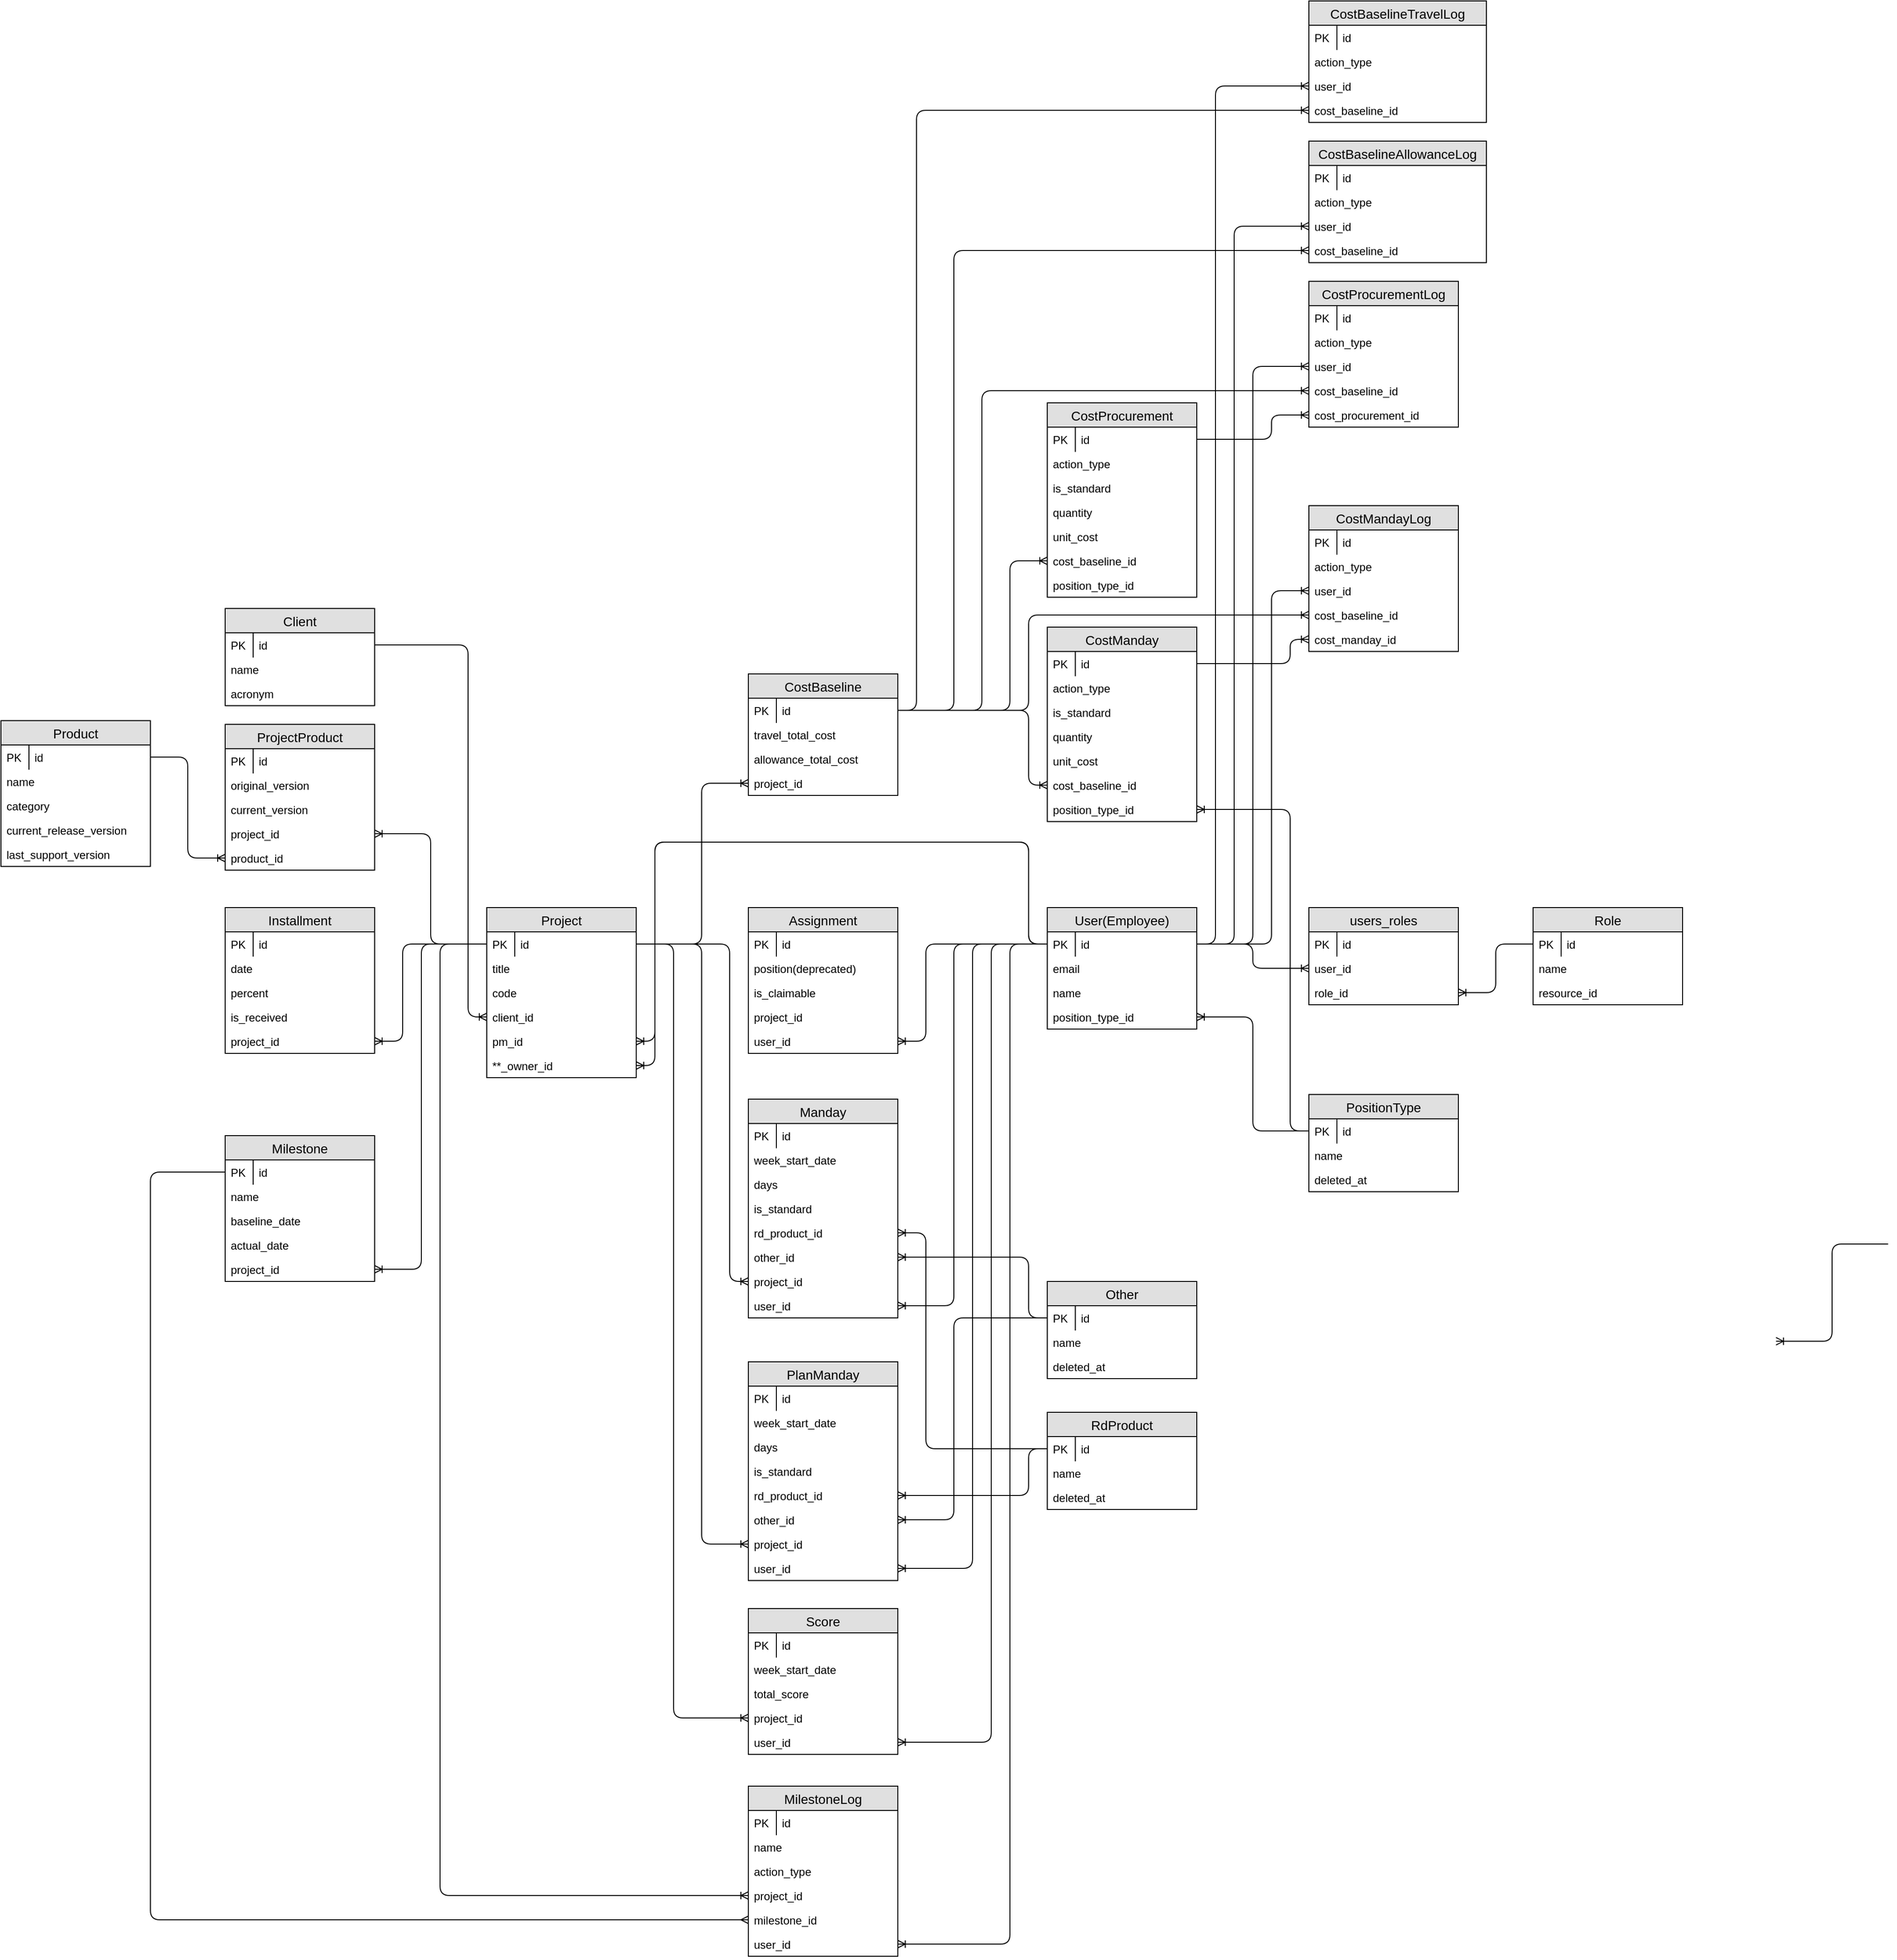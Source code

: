 <mxfile version="14.9.9" type="github">
  <diagram id="LU7qr5KETfUHQLSUwvvW" name="Page-1">
    <mxGraphModel dx="3521" dy="2102" grid="1" gridSize="10" guides="1" tooltips="1" connect="1" arrows="1" fold="1" page="1" pageScale="1" pageWidth="850" pageHeight="1100" math="0" shadow="0">
      <root>
        <mxCell id="0" />
        <mxCell id="1" parent="0" />
        <mxCell id="HIGyn1x--3cgw_TzCDk_-16" value="Client" style="swimlane;fontStyle=0;childLayout=stackLayout;horizontal=1;startSize=26;fillColor=#e0e0e0;horizontalStack=0;resizeParent=1;resizeParentMax=0;resizeLast=0;collapsible=1;marginBottom=0;swimlaneFillColor=#ffffff;align=center;fontSize=14;" parent="1" vertex="1">
          <mxGeometry x="-1240" y="-320" width="160" height="104" as="geometry" />
        </mxCell>
        <mxCell id="HIGyn1x--3cgw_TzCDk_-17" value="id" style="shape=partialRectangle;top=0;left=0;right=0;bottom=0;align=left;verticalAlign=top;fillColor=none;spacingLeft=34;spacingRight=4;overflow=hidden;rotatable=0;points=[[0,0.5],[1,0.5]];portConstraint=eastwest;dropTarget=0;fontSize=12;" parent="HIGyn1x--3cgw_TzCDk_-16" vertex="1">
          <mxGeometry y="26" width="160" height="26" as="geometry" />
        </mxCell>
        <mxCell id="HIGyn1x--3cgw_TzCDk_-18" value="PK" style="shape=partialRectangle;top=0;left=0;bottom=0;fillColor=none;align=left;verticalAlign=top;spacingLeft=4;spacingRight=4;overflow=hidden;rotatable=0;points=[];portConstraint=eastwest;part=1;fontSize=12;" parent="HIGyn1x--3cgw_TzCDk_-17" vertex="1" connectable="0">
          <mxGeometry width="30" height="26" as="geometry" />
        </mxCell>
        <mxCell id="HIGyn1x--3cgw_TzCDk_-20" value="name" style="text;strokeColor=none;fillColor=none;spacingLeft=4;spacingRight=4;overflow=hidden;rotatable=0;points=[[0,0.5],[1,0.5]];portConstraint=eastwest;fontSize=12;" parent="HIGyn1x--3cgw_TzCDk_-16" vertex="1">
          <mxGeometry y="52" width="160" height="26" as="geometry" />
        </mxCell>
        <mxCell id="HIGyn1x--3cgw_TzCDk_-21" value="acronym" style="text;strokeColor=none;fillColor=none;spacingLeft=4;spacingRight=4;overflow=hidden;rotatable=0;points=[[0,0.5],[1,0.5]];portConstraint=eastwest;fontSize=12;" parent="HIGyn1x--3cgw_TzCDk_-16" vertex="1">
          <mxGeometry y="78" width="160" height="26" as="geometry" />
        </mxCell>
        <mxCell id="HIGyn1x--3cgw_TzCDk_-22" value="Project" style="swimlane;fontStyle=0;childLayout=stackLayout;horizontal=1;startSize=26;fillColor=#e0e0e0;horizontalStack=0;resizeParent=1;resizeParentMax=0;resizeLast=0;collapsible=1;marginBottom=0;swimlaneFillColor=#ffffff;align=center;fontSize=14;" parent="1" vertex="1">
          <mxGeometry x="-960" width="160" height="182" as="geometry" />
        </mxCell>
        <mxCell id="HIGyn1x--3cgw_TzCDk_-23" value="id" style="shape=partialRectangle;top=0;left=0;right=0;bottom=0;align=left;verticalAlign=top;fillColor=none;spacingLeft=34;spacingRight=4;overflow=hidden;rotatable=0;points=[[0,0.5],[1,0.5]];portConstraint=eastwest;dropTarget=0;fontSize=12;" parent="HIGyn1x--3cgw_TzCDk_-22" vertex="1">
          <mxGeometry y="26" width="160" height="26" as="geometry" />
        </mxCell>
        <mxCell id="HIGyn1x--3cgw_TzCDk_-24" value="PK" style="shape=partialRectangle;top=0;left=0;bottom=0;fillColor=none;align=left;verticalAlign=top;spacingLeft=4;spacingRight=4;overflow=hidden;rotatable=0;points=[];portConstraint=eastwest;part=1;fontSize=12;" parent="HIGyn1x--3cgw_TzCDk_-23" vertex="1" connectable="0">
          <mxGeometry width="30" height="26" as="geometry" />
        </mxCell>
        <mxCell id="HIGyn1x--3cgw_TzCDk_-25" value="title" style="text;strokeColor=none;fillColor=none;spacingLeft=4;spacingRight=4;overflow=hidden;rotatable=0;points=[[0,0.5],[1,0.5]];portConstraint=eastwest;fontSize=12;" parent="HIGyn1x--3cgw_TzCDk_-22" vertex="1">
          <mxGeometry y="52" width="160" height="26" as="geometry" />
        </mxCell>
        <mxCell id="KQWjIB-WpiB4UK7LnrpQ-69" value="code" style="text;strokeColor=none;fillColor=none;spacingLeft=4;spacingRight=4;overflow=hidden;rotatable=0;points=[[0,0.5],[1,0.5]];portConstraint=eastwest;fontSize=12;" parent="HIGyn1x--3cgw_TzCDk_-22" vertex="1">
          <mxGeometry y="78" width="160" height="26" as="geometry" />
        </mxCell>
        <mxCell id="HIGyn1x--3cgw_TzCDk_-26" value="client_id" style="text;strokeColor=none;fillColor=none;spacingLeft=4;spacingRight=4;overflow=hidden;rotatable=0;points=[[0,0.5],[1,0.5]];portConstraint=eastwest;fontSize=12;" parent="HIGyn1x--3cgw_TzCDk_-22" vertex="1">
          <mxGeometry y="104" width="160" height="26" as="geometry" />
        </mxCell>
        <mxCell id="KQWjIB-WpiB4UK7LnrpQ-128" value="pm_id" style="text;strokeColor=none;fillColor=none;spacingLeft=4;spacingRight=4;overflow=hidden;rotatable=0;points=[[0,0.5],[1,0.5]];portConstraint=eastwest;fontSize=12;" parent="HIGyn1x--3cgw_TzCDk_-22" vertex="1">
          <mxGeometry y="130" width="160" height="26" as="geometry" />
        </mxCell>
        <mxCell id="KQWjIB-WpiB4UK7LnrpQ-129" value="**_owner_id" style="text;strokeColor=none;fillColor=none;spacingLeft=4;spacingRight=4;overflow=hidden;rotatable=0;points=[[0,0.5],[1,0.5]];portConstraint=eastwest;fontSize=12;" parent="HIGyn1x--3cgw_TzCDk_-22" vertex="1">
          <mxGeometry y="156" width="160" height="26" as="geometry" />
        </mxCell>
        <mxCell id="HIGyn1x--3cgw_TzCDk_-27" value="User(Employee)" style="swimlane;fontStyle=0;childLayout=stackLayout;horizontal=1;startSize=26;fillColor=#e0e0e0;horizontalStack=0;resizeParent=1;resizeParentMax=0;resizeLast=0;collapsible=1;marginBottom=0;swimlaneFillColor=#ffffff;align=center;fontSize=14;" parent="1" vertex="1">
          <mxGeometry x="-360" width="160" height="130" as="geometry" />
        </mxCell>
        <mxCell id="HIGyn1x--3cgw_TzCDk_-28" value="id" style="shape=partialRectangle;top=0;left=0;right=0;bottom=0;align=left;verticalAlign=top;fillColor=none;spacingLeft=34;spacingRight=4;overflow=hidden;rotatable=0;points=[[0,0.5],[1,0.5]];portConstraint=eastwest;dropTarget=0;fontSize=12;" parent="HIGyn1x--3cgw_TzCDk_-27" vertex="1">
          <mxGeometry y="26" width="160" height="26" as="geometry" />
        </mxCell>
        <mxCell id="HIGyn1x--3cgw_TzCDk_-29" value="PK" style="shape=partialRectangle;top=0;left=0;bottom=0;fillColor=none;align=left;verticalAlign=top;spacingLeft=4;spacingRight=4;overflow=hidden;rotatable=0;points=[];portConstraint=eastwest;part=1;fontSize=12;" parent="HIGyn1x--3cgw_TzCDk_-28" vertex="1" connectable="0">
          <mxGeometry width="30" height="26" as="geometry" />
        </mxCell>
        <mxCell id="HIGyn1x--3cgw_TzCDk_-30" value="email" style="text;strokeColor=none;fillColor=none;spacingLeft=4;spacingRight=4;overflow=hidden;rotatable=0;points=[[0,0.5],[1,0.5]];portConstraint=eastwest;fontSize=12;" parent="HIGyn1x--3cgw_TzCDk_-27" vertex="1">
          <mxGeometry y="52" width="160" height="26" as="geometry" />
        </mxCell>
        <mxCell id="KQWjIB-WpiB4UK7LnrpQ-70" value="name" style="text;strokeColor=none;fillColor=none;spacingLeft=4;spacingRight=4;overflow=hidden;rotatable=0;points=[[0,0.5],[1,0.5]];portConstraint=eastwest;fontSize=12;" parent="HIGyn1x--3cgw_TzCDk_-27" vertex="1">
          <mxGeometry y="78" width="160" height="26" as="geometry" />
        </mxCell>
        <mxCell id="BRrvQscM0Egx_URl7cOn-16" value="position_type_id" style="text;strokeColor=none;fillColor=none;spacingLeft=4;spacingRight=4;overflow=hidden;rotatable=0;points=[[0,0.5],[1,0.5]];portConstraint=eastwest;fontSize=12;" parent="HIGyn1x--3cgw_TzCDk_-27" vertex="1">
          <mxGeometry y="104" width="160" height="26" as="geometry" />
        </mxCell>
        <mxCell id="HIGyn1x--3cgw_TzCDk_-32" value="Installment" style="swimlane;fontStyle=0;childLayout=stackLayout;horizontal=1;startSize=26;fillColor=#e0e0e0;horizontalStack=0;resizeParent=1;resizeParentMax=0;resizeLast=0;collapsible=1;marginBottom=0;swimlaneFillColor=#ffffff;align=center;fontSize=14;" parent="1" vertex="1">
          <mxGeometry x="-1240" width="160" height="156" as="geometry" />
        </mxCell>
        <mxCell id="HIGyn1x--3cgw_TzCDk_-33" value="id" style="shape=partialRectangle;top=0;left=0;right=0;bottom=0;align=left;verticalAlign=top;fillColor=none;spacingLeft=34;spacingRight=4;overflow=hidden;rotatable=0;points=[[0,0.5],[1,0.5]];portConstraint=eastwest;dropTarget=0;fontSize=12;" parent="HIGyn1x--3cgw_TzCDk_-32" vertex="1">
          <mxGeometry y="26" width="160" height="26" as="geometry" />
        </mxCell>
        <mxCell id="HIGyn1x--3cgw_TzCDk_-34" value="PK" style="shape=partialRectangle;top=0;left=0;bottom=0;fillColor=none;align=left;verticalAlign=top;spacingLeft=4;spacingRight=4;overflow=hidden;rotatable=0;points=[];portConstraint=eastwest;part=1;fontSize=12;" parent="HIGyn1x--3cgw_TzCDk_-33" vertex="1" connectable="0">
          <mxGeometry width="30" height="26" as="geometry" />
        </mxCell>
        <mxCell id="HIGyn1x--3cgw_TzCDk_-35" value="date" style="text;strokeColor=none;fillColor=none;spacingLeft=4;spacingRight=4;overflow=hidden;rotatable=0;points=[[0,0.5],[1,0.5]];portConstraint=eastwest;fontSize=12;" parent="HIGyn1x--3cgw_TzCDk_-32" vertex="1">
          <mxGeometry y="52" width="160" height="26" as="geometry" />
        </mxCell>
        <mxCell id="HIGyn1x--3cgw_TzCDk_-41" value="percent" style="text;strokeColor=none;fillColor=none;spacingLeft=4;spacingRight=4;overflow=hidden;rotatable=0;points=[[0,0.5],[1,0.5]];portConstraint=eastwest;fontSize=12;" parent="HIGyn1x--3cgw_TzCDk_-32" vertex="1">
          <mxGeometry y="78" width="160" height="26" as="geometry" />
        </mxCell>
        <mxCell id="KQWjIB-WpiB4UK7LnrpQ-130" value="is_received" style="text;strokeColor=none;fillColor=none;spacingLeft=4;spacingRight=4;overflow=hidden;rotatable=0;points=[[0,0.5],[1,0.5]];portConstraint=eastwest;fontSize=12;" parent="HIGyn1x--3cgw_TzCDk_-32" vertex="1">
          <mxGeometry y="104" width="160" height="26" as="geometry" />
        </mxCell>
        <mxCell id="G09FR3u84GHXjlmWy315-1" value="project_id" style="text;strokeColor=none;fillColor=none;spacingLeft=4;spacingRight=4;overflow=hidden;rotatable=0;points=[[0,0.5],[1,0.5]];portConstraint=eastwest;fontSize=12;" parent="HIGyn1x--3cgw_TzCDk_-32" vertex="1">
          <mxGeometry y="130" width="160" height="26" as="geometry" />
        </mxCell>
        <mxCell id="HIGyn1x--3cgw_TzCDk_-43" value="Manday" style="swimlane;fontStyle=0;childLayout=stackLayout;horizontal=1;startSize=26;fillColor=#e0e0e0;horizontalStack=0;resizeParent=1;resizeParentMax=0;resizeLast=0;collapsible=1;marginBottom=0;swimlaneFillColor=#ffffff;align=center;fontSize=14;" parent="1" vertex="1">
          <mxGeometry x="-680" y="205" width="160" height="234" as="geometry" />
        </mxCell>
        <mxCell id="HIGyn1x--3cgw_TzCDk_-44" value="id" style="shape=partialRectangle;top=0;left=0;right=0;bottom=0;align=left;verticalAlign=top;fillColor=none;spacingLeft=34;spacingRight=4;overflow=hidden;rotatable=0;points=[[0,0.5],[1,0.5]];portConstraint=eastwest;dropTarget=0;fontSize=12;" parent="HIGyn1x--3cgw_TzCDk_-43" vertex="1">
          <mxGeometry y="26" width="160" height="26" as="geometry" />
        </mxCell>
        <mxCell id="HIGyn1x--3cgw_TzCDk_-45" value="PK" style="shape=partialRectangle;top=0;left=0;bottom=0;fillColor=none;align=left;verticalAlign=top;spacingLeft=4;spacingRight=4;overflow=hidden;rotatable=0;points=[];portConstraint=eastwest;part=1;fontSize=12;" parent="HIGyn1x--3cgw_TzCDk_-44" vertex="1" connectable="0">
          <mxGeometry width="30" height="26" as="geometry" />
        </mxCell>
        <mxCell id="HIGyn1x--3cgw_TzCDk_-46" value="week_start_date" style="text;strokeColor=none;fillColor=none;spacingLeft=4;spacingRight=4;overflow=hidden;rotatable=0;points=[[0,0.5],[1,0.5]];portConstraint=eastwest;fontSize=12;" parent="HIGyn1x--3cgw_TzCDk_-43" vertex="1">
          <mxGeometry y="52" width="160" height="26" as="geometry" />
        </mxCell>
        <mxCell id="KQWjIB-WpiB4UK7LnrpQ-131" value="days" style="text;strokeColor=none;fillColor=none;spacingLeft=4;spacingRight=4;overflow=hidden;rotatable=0;points=[[0,0.5],[1,0.5]];portConstraint=eastwest;fontSize=12;" parent="HIGyn1x--3cgw_TzCDk_-43" vertex="1">
          <mxGeometry y="78" width="160" height="26" as="geometry" />
        </mxCell>
        <mxCell id="KQWjIB-WpiB4UK7LnrpQ-132" value="is_standard" style="text;strokeColor=none;fillColor=none;spacingLeft=4;spacingRight=4;overflow=hidden;rotatable=0;points=[[0,0.5],[1,0.5]];portConstraint=eastwest;fontSize=12;" parent="HIGyn1x--3cgw_TzCDk_-43" vertex="1">
          <mxGeometry y="104" width="160" height="26" as="geometry" />
        </mxCell>
        <mxCell id="HIGyn1x--3cgw_TzCDk_-47" value="rd_product_id" style="text;strokeColor=none;fillColor=none;spacingLeft=4;spacingRight=4;overflow=hidden;rotatable=0;points=[[0,0.5],[1,0.5]];portConstraint=eastwest;fontSize=12;" parent="HIGyn1x--3cgw_TzCDk_-43" vertex="1">
          <mxGeometry y="130" width="160" height="26" as="geometry" />
        </mxCell>
        <mxCell id="KQWjIB-WpiB4UK7LnrpQ-72" value="other_id" style="text;strokeColor=none;fillColor=none;spacingLeft=4;spacingRight=4;overflow=hidden;rotatable=0;points=[[0,0.5],[1,0.5]];portConstraint=eastwest;fontSize=12;" parent="HIGyn1x--3cgw_TzCDk_-43" vertex="1">
          <mxGeometry y="156" width="160" height="26" as="geometry" />
        </mxCell>
        <mxCell id="HIGyn1x--3cgw_TzCDk_-48" value="project_id" style="text;strokeColor=none;fillColor=none;spacingLeft=4;spacingRight=4;overflow=hidden;rotatable=0;points=[[0,0.5],[1,0.5]];portConstraint=eastwest;fontSize=12;" parent="HIGyn1x--3cgw_TzCDk_-43" vertex="1">
          <mxGeometry y="182" width="160" height="26" as="geometry" />
        </mxCell>
        <mxCell id="HIGyn1x--3cgw_TzCDk_-51" value="user_id" style="text;strokeColor=none;fillColor=none;spacingLeft=4;spacingRight=4;overflow=hidden;rotatable=0;points=[[0,0.5],[1,0.5]];portConstraint=eastwest;fontSize=12;" parent="HIGyn1x--3cgw_TzCDk_-43" vertex="1">
          <mxGeometry y="208" width="160" height="26" as="geometry" />
        </mxCell>
        <mxCell id="HIGyn1x--3cgw_TzCDk_-55" value="Assignment" style="swimlane;fontStyle=0;childLayout=stackLayout;horizontal=1;startSize=26;fillColor=#e0e0e0;horizontalStack=0;resizeParent=1;resizeParentMax=0;resizeLast=0;collapsible=1;marginBottom=0;swimlaneFillColor=#ffffff;align=center;fontSize=14;" parent="1" vertex="1">
          <mxGeometry x="-680" width="160" height="156" as="geometry" />
        </mxCell>
        <mxCell id="HIGyn1x--3cgw_TzCDk_-56" value="id" style="shape=partialRectangle;top=0;left=0;right=0;bottom=0;align=left;verticalAlign=top;fillColor=none;spacingLeft=34;spacingRight=4;overflow=hidden;rotatable=0;points=[[0,0.5],[1,0.5]];portConstraint=eastwest;dropTarget=0;fontSize=12;" parent="HIGyn1x--3cgw_TzCDk_-55" vertex="1">
          <mxGeometry y="26" width="160" height="26" as="geometry" />
        </mxCell>
        <mxCell id="HIGyn1x--3cgw_TzCDk_-57" value="PK" style="shape=partialRectangle;top=0;left=0;bottom=0;fillColor=none;align=left;verticalAlign=top;spacingLeft=4;spacingRight=4;overflow=hidden;rotatable=0;points=[];portConstraint=eastwest;part=1;fontSize=12;" parent="HIGyn1x--3cgw_TzCDk_-56" vertex="1" connectable="0">
          <mxGeometry width="30" height="26" as="geometry" />
        </mxCell>
        <mxCell id="HIGyn1x--3cgw_TzCDk_-58" value="position(deprecated)" style="text;strokeColor=none;fillColor=none;spacingLeft=4;spacingRight=4;overflow=hidden;rotatable=0;points=[[0,0.5],[1,0.5]];portConstraint=eastwest;fontSize=12;" parent="HIGyn1x--3cgw_TzCDk_-55" vertex="1">
          <mxGeometry y="52" width="160" height="26" as="geometry" />
        </mxCell>
        <mxCell id="KQWjIB-WpiB4UK7LnrpQ-71" value="is_claimable" style="text;strokeColor=none;fillColor=none;spacingLeft=4;spacingRight=4;overflow=hidden;rotatable=0;points=[[0,0.5],[1,0.5]];portConstraint=eastwest;fontSize=12;" parent="HIGyn1x--3cgw_TzCDk_-55" vertex="1">
          <mxGeometry y="78" width="160" height="26" as="geometry" />
        </mxCell>
        <mxCell id="HIGyn1x--3cgw_TzCDk_-60" value="project_id" style="text;strokeColor=none;fillColor=none;spacingLeft=4;spacingRight=4;overflow=hidden;rotatable=0;points=[[0,0.5],[1,0.5]];portConstraint=eastwest;fontSize=12;" parent="HIGyn1x--3cgw_TzCDk_-55" vertex="1">
          <mxGeometry y="104" width="160" height="26" as="geometry" />
        </mxCell>
        <mxCell id="HIGyn1x--3cgw_TzCDk_-61" value="user_id" style="text;strokeColor=none;fillColor=none;spacingLeft=4;spacingRight=4;overflow=hidden;rotatable=0;points=[[0,0.5],[1,0.5]];portConstraint=eastwest;fontSize=12;" parent="HIGyn1x--3cgw_TzCDk_-55" vertex="1">
          <mxGeometry y="130" width="160" height="26" as="geometry" />
        </mxCell>
        <mxCell id="KQWjIB-WpiB4UK7LnrpQ-73" value="PlanManday" style="swimlane;fontStyle=0;childLayout=stackLayout;horizontal=1;startSize=26;fillColor=#e0e0e0;horizontalStack=0;resizeParent=1;resizeParentMax=0;resizeLast=0;collapsible=1;marginBottom=0;swimlaneFillColor=#ffffff;align=center;fontSize=14;" parent="1" vertex="1">
          <mxGeometry x="-680" y="486" width="160" height="234" as="geometry" />
        </mxCell>
        <mxCell id="KQWjIB-WpiB4UK7LnrpQ-74" value="id" style="shape=partialRectangle;top=0;left=0;right=0;bottom=0;align=left;verticalAlign=top;fillColor=none;spacingLeft=34;spacingRight=4;overflow=hidden;rotatable=0;points=[[0,0.5],[1,0.5]];portConstraint=eastwest;dropTarget=0;fontSize=12;" parent="KQWjIB-WpiB4UK7LnrpQ-73" vertex="1">
          <mxGeometry y="26" width="160" height="26" as="geometry" />
        </mxCell>
        <mxCell id="KQWjIB-WpiB4UK7LnrpQ-75" value="PK" style="shape=partialRectangle;top=0;left=0;bottom=0;fillColor=none;align=left;verticalAlign=top;spacingLeft=4;spacingRight=4;overflow=hidden;rotatable=0;points=[];portConstraint=eastwest;part=1;fontSize=12;" parent="KQWjIB-WpiB4UK7LnrpQ-74" vertex="1" connectable="0">
          <mxGeometry width="30" height="26" as="geometry" />
        </mxCell>
        <mxCell id="KQWjIB-WpiB4UK7LnrpQ-76" value="week_start_date" style="text;strokeColor=none;fillColor=none;spacingLeft=4;spacingRight=4;overflow=hidden;rotatable=0;points=[[0,0.5],[1,0.5]];portConstraint=eastwest;fontSize=12;" parent="KQWjIB-WpiB4UK7LnrpQ-73" vertex="1">
          <mxGeometry y="52" width="160" height="26" as="geometry" />
        </mxCell>
        <mxCell id="BRrvQscM0Egx_URl7cOn-3" value="days" style="text;strokeColor=none;fillColor=none;spacingLeft=4;spacingRight=4;overflow=hidden;rotatable=0;points=[[0,0.5],[1,0.5]];portConstraint=eastwest;fontSize=12;" parent="KQWjIB-WpiB4UK7LnrpQ-73" vertex="1">
          <mxGeometry y="78" width="160" height="26" as="geometry" />
        </mxCell>
        <mxCell id="BRrvQscM0Egx_URl7cOn-4" value="is_standard" style="text;strokeColor=none;fillColor=none;spacingLeft=4;spacingRight=4;overflow=hidden;rotatable=0;points=[[0,0.5],[1,0.5]];portConstraint=eastwest;fontSize=12;" parent="KQWjIB-WpiB4UK7LnrpQ-73" vertex="1">
          <mxGeometry y="104" width="160" height="26" as="geometry" />
        </mxCell>
        <mxCell id="KQWjIB-WpiB4UK7LnrpQ-77" value="rd_product_id" style="text;strokeColor=none;fillColor=none;spacingLeft=4;spacingRight=4;overflow=hidden;rotatable=0;points=[[0,0.5],[1,0.5]];portConstraint=eastwest;fontSize=12;" parent="KQWjIB-WpiB4UK7LnrpQ-73" vertex="1">
          <mxGeometry y="130" width="160" height="26" as="geometry" />
        </mxCell>
        <mxCell id="KQWjIB-WpiB4UK7LnrpQ-78" value="other_id" style="text;strokeColor=none;fillColor=none;spacingLeft=4;spacingRight=4;overflow=hidden;rotatable=0;points=[[0,0.5],[1,0.5]];portConstraint=eastwest;fontSize=12;" parent="KQWjIB-WpiB4UK7LnrpQ-73" vertex="1">
          <mxGeometry y="156" width="160" height="26" as="geometry" />
        </mxCell>
        <mxCell id="KQWjIB-WpiB4UK7LnrpQ-79" value="project_id" style="text;strokeColor=none;fillColor=none;spacingLeft=4;spacingRight=4;overflow=hidden;rotatable=0;points=[[0,0.5],[1,0.5]];portConstraint=eastwest;fontSize=12;" parent="KQWjIB-WpiB4UK7LnrpQ-73" vertex="1">
          <mxGeometry y="182" width="160" height="26" as="geometry" />
        </mxCell>
        <mxCell id="KQWjIB-WpiB4UK7LnrpQ-80" value="user_id" style="text;strokeColor=none;fillColor=none;spacingLeft=4;spacingRight=4;overflow=hidden;rotatable=0;points=[[0,0.5],[1,0.5]];portConstraint=eastwest;fontSize=12;" parent="KQWjIB-WpiB4UK7LnrpQ-73" vertex="1">
          <mxGeometry y="208" width="160" height="26" as="geometry" />
        </mxCell>
        <mxCell id="KQWjIB-WpiB4UK7LnrpQ-81" value="RdProduct" style="swimlane;fontStyle=0;childLayout=stackLayout;horizontal=1;startSize=26;fillColor=#e0e0e0;horizontalStack=0;resizeParent=1;resizeParentMax=0;resizeLast=0;collapsible=1;marginBottom=0;swimlaneFillColor=#ffffff;align=center;fontSize=14;" parent="1" vertex="1">
          <mxGeometry x="-360" y="540" width="160" height="104" as="geometry" />
        </mxCell>
        <mxCell id="KQWjIB-WpiB4UK7LnrpQ-82" value="id" style="shape=partialRectangle;top=0;left=0;right=0;bottom=0;align=left;verticalAlign=top;fillColor=none;spacingLeft=34;spacingRight=4;overflow=hidden;rotatable=0;points=[[0,0.5],[1,0.5]];portConstraint=eastwest;dropTarget=0;fontSize=12;" parent="KQWjIB-WpiB4UK7LnrpQ-81" vertex="1">
          <mxGeometry y="26" width="160" height="26" as="geometry" />
        </mxCell>
        <mxCell id="KQWjIB-WpiB4UK7LnrpQ-83" value="PK" style="shape=partialRectangle;top=0;left=0;bottom=0;fillColor=none;align=left;verticalAlign=top;spacingLeft=4;spacingRight=4;overflow=hidden;rotatable=0;points=[];portConstraint=eastwest;part=1;fontSize=12;" parent="KQWjIB-WpiB4UK7LnrpQ-82" vertex="1" connectable="0">
          <mxGeometry width="30" height="26" as="geometry" />
        </mxCell>
        <mxCell id="KQWjIB-WpiB4UK7LnrpQ-84" value="name" style="text;strokeColor=none;fillColor=none;spacingLeft=4;spacingRight=4;overflow=hidden;rotatable=0;points=[[0,0.5],[1,0.5]];portConstraint=eastwest;fontSize=12;" parent="KQWjIB-WpiB4UK7LnrpQ-81" vertex="1">
          <mxGeometry y="52" width="160" height="26" as="geometry" />
        </mxCell>
        <mxCell id="KQWjIB-WpiB4UK7LnrpQ-85" value="deleted_at" style="text;strokeColor=none;fillColor=none;spacingLeft=4;spacingRight=4;overflow=hidden;rotatable=0;points=[[0,0.5],[1,0.5]];portConstraint=eastwest;fontSize=12;" parent="KQWjIB-WpiB4UK7LnrpQ-81" vertex="1">
          <mxGeometry y="78" width="160" height="26" as="geometry" />
        </mxCell>
        <mxCell id="KQWjIB-WpiB4UK7LnrpQ-88" value="Other" style="swimlane;fontStyle=0;childLayout=stackLayout;horizontal=1;startSize=26;fillColor=#e0e0e0;horizontalStack=0;resizeParent=1;resizeParentMax=0;resizeLast=0;collapsible=1;marginBottom=0;swimlaneFillColor=#ffffff;align=center;fontSize=14;" parent="1" vertex="1">
          <mxGeometry x="-360" y="400" width="160" height="104" as="geometry" />
        </mxCell>
        <mxCell id="KQWjIB-WpiB4UK7LnrpQ-89" value="id" style="shape=partialRectangle;top=0;left=0;right=0;bottom=0;align=left;verticalAlign=top;fillColor=none;spacingLeft=34;spacingRight=4;overflow=hidden;rotatable=0;points=[[0,0.5],[1,0.5]];portConstraint=eastwest;dropTarget=0;fontSize=12;" parent="KQWjIB-WpiB4UK7LnrpQ-88" vertex="1">
          <mxGeometry y="26" width="160" height="26" as="geometry" />
        </mxCell>
        <mxCell id="KQWjIB-WpiB4UK7LnrpQ-90" value="PK" style="shape=partialRectangle;top=0;left=0;bottom=0;fillColor=none;align=left;verticalAlign=top;spacingLeft=4;spacingRight=4;overflow=hidden;rotatable=0;points=[];portConstraint=eastwest;part=1;fontSize=12;" parent="KQWjIB-WpiB4UK7LnrpQ-89" vertex="1" connectable="0">
          <mxGeometry width="30" height="26" as="geometry" />
        </mxCell>
        <mxCell id="KQWjIB-WpiB4UK7LnrpQ-91" value="name" style="text;strokeColor=none;fillColor=none;spacingLeft=4;spacingRight=4;overflow=hidden;rotatable=0;points=[[0,0.5],[1,0.5]];portConstraint=eastwest;fontSize=12;" parent="KQWjIB-WpiB4UK7LnrpQ-88" vertex="1">
          <mxGeometry y="52" width="160" height="26" as="geometry" />
        </mxCell>
        <mxCell id="KQWjIB-WpiB4UK7LnrpQ-92" value="deleted_at" style="text;strokeColor=none;fillColor=none;spacingLeft=4;spacingRight=4;overflow=hidden;rotatable=0;points=[[0,0.5],[1,0.5]];portConstraint=eastwest;fontSize=12;" parent="KQWjIB-WpiB4UK7LnrpQ-88" vertex="1">
          <mxGeometry y="78" width="160" height="26" as="geometry" />
        </mxCell>
        <mxCell id="KQWjIB-WpiB4UK7LnrpQ-93" value="ProjectProduct" style="swimlane;fontStyle=0;childLayout=stackLayout;horizontal=1;startSize=26;fillColor=#e0e0e0;horizontalStack=0;resizeParent=1;resizeParentMax=0;resizeLast=0;collapsible=1;marginBottom=0;swimlaneFillColor=#ffffff;align=center;fontSize=14;" parent="1" vertex="1">
          <mxGeometry x="-1240" y="-196" width="160" height="156" as="geometry" />
        </mxCell>
        <mxCell id="KQWjIB-WpiB4UK7LnrpQ-94" value="id" style="shape=partialRectangle;top=0;left=0;right=0;bottom=0;align=left;verticalAlign=top;fillColor=none;spacingLeft=34;spacingRight=4;overflow=hidden;rotatable=0;points=[[0,0.5],[1,0.5]];portConstraint=eastwest;dropTarget=0;fontSize=12;" parent="KQWjIB-WpiB4UK7LnrpQ-93" vertex="1">
          <mxGeometry y="26" width="160" height="26" as="geometry" />
        </mxCell>
        <mxCell id="KQWjIB-WpiB4UK7LnrpQ-95" value="PK" style="shape=partialRectangle;top=0;left=0;bottom=0;fillColor=none;align=left;verticalAlign=top;spacingLeft=4;spacingRight=4;overflow=hidden;rotatable=0;points=[];portConstraint=eastwest;part=1;fontSize=12;" parent="KQWjIB-WpiB4UK7LnrpQ-94" vertex="1" connectable="0">
          <mxGeometry width="30" height="26" as="geometry" />
        </mxCell>
        <mxCell id="KQWjIB-WpiB4UK7LnrpQ-96" value="original_version" style="text;strokeColor=none;fillColor=none;spacingLeft=4;spacingRight=4;overflow=hidden;rotatable=0;points=[[0,0.5],[1,0.5]];portConstraint=eastwest;fontSize=12;" parent="KQWjIB-WpiB4UK7LnrpQ-93" vertex="1">
          <mxGeometry y="52" width="160" height="26" as="geometry" />
        </mxCell>
        <mxCell id="BRrvQscM0Egx_URl7cOn-11" value="current_version" style="text;strokeColor=none;fillColor=none;spacingLeft=4;spacingRight=4;overflow=hidden;rotatable=0;points=[[0,0.5],[1,0.5]];portConstraint=eastwest;fontSize=12;" parent="KQWjIB-WpiB4UK7LnrpQ-93" vertex="1">
          <mxGeometry y="78" width="160" height="26" as="geometry" />
        </mxCell>
        <mxCell id="BRrvQscM0Egx_URl7cOn-12" value="project_id" style="text;strokeColor=none;fillColor=none;spacingLeft=4;spacingRight=4;overflow=hidden;rotatable=0;points=[[0,0.5],[1,0.5]];portConstraint=eastwest;fontSize=12;" parent="KQWjIB-WpiB4UK7LnrpQ-93" vertex="1">
          <mxGeometry y="104" width="160" height="26" as="geometry" />
        </mxCell>
        <mxCell id="KQWjIB-WpiB4UK7LnrpQ-97" value="product_id" style="text;strokeColor=none;fillColor=none;spacingLeft=4;spacingRight=4;overflow=hidden;rotatable=0;points=[[0,0.5],[1,0.5]];portConstraint=eastwest;fontSize=12;" parent="KQWjIB-WpiB4UK7LnrpQ-93" vertex="1">
          <mxGeometry y="130" width="160" height="26" as="geometry" />
        </mxCell>
        <mxCell id="KQWjIB-WpiB4UK7LnrpQ-98" value="Score" style="swimlane;fontStyle=0;childLayout=stackLayout;horizontal=1;startSize=26;fillColor=#e0e0e0;horizontalStack=0;resizeParent=1;resizeParentMax=0;resizeLast=0;collapsible=1;marginBottom=0;swimlaneFillColor=#ffffff;align=center;fontSize=14;" parent="1" vertex="1">
          <mxGeometry x="-680" y="750" width="160" height="156" as="geometry" />
        </mxCell>
        <mxCell id="KQWjIB-WpiB4UK7LnrpQ-99" value="id" style="shape=partialRectangle;top=0;left=0;right=0;bottom=0;align=left;verticalAlign=top;fillColor=none;spacingLeft=34;spacingRight=4;overflow=hidden;rotatable=0;points=[[0,0.5],[1,0.5]];portConstraint=eastwest;dropTarget=0;fontSize=12;" parent="KQWjIB-WpiB4UK7LnrpQ-98" vertex="1">
          <mxGeometry y="26" width="160" height="26" as="geometry" />
        </mxCell>
        <mxCell id="KQWjIB-WpiB4UK7LnrpQ-100" value="PK" style="shape=partialRectangle;top=0;left=0;bottom=0;fillColor=none;align=left;verticalAlign=top;spacingLeft=4;spacingRight=4;overflow=hidden;rotatable=0;points=[];portConstraint=eastwest;part=1;fontSize=12;" parent="KQWjIB-WpiB4UK7LnrpQ-99" vertex="1" connectable="0">
          <mxGeometry width="30" height="26" as="geometry" />
        </mxCell>
        <mxCell id="KQWjIB-WpiB4UK7LnrpQ-101" value="week_start_date" style="text;strokeColor=none;fillColor=none;spacingLeft=4;spacingRight=4;overflow=hidden;rotatable=0;points=[[0,0.5],[1,0.5]];portConstraint=eastwest;fontSize=12;" parent="KQWjIB-WpiB4UK7LnrpQ-98" vertex="1">
          <mxGeometry y="52" width="160" height="26" as="geometry" />
        </mxCell>
        <mxCell id="KQWjIB-WpiB4UK7LnrpQ-102" value="total_score" style="text;strokeColor=none;fillColor=none;spacingLeft=4;spacingRight=4;overflow=hidden;rotatable=0;points=[[0,0.5],[1,0.5]];portConstraint=eastwest;fontSize=12;" parent="KQWjIB-WpiB4UK7LnrpQ-98" vertex="1">
          <mxGeometry y="78" width="160" height="26" as="geometry" />
        </mxCell>
        <mxCell id="BRrvQscM0Egx_URl7cOn-13" value="project_id" style="text;strokeColor=none;fillColor=none;spacingLeft=4;spacingRight=4;overflow=hidden;rotatable=0;points=[[0,0.5],[1,0.5]];portConstraint=eastwest;fontSize=12;" parent="KQWjIB-WpiB4UK7LnrpQ-98" vertex="1">
          <mxGeometry y="104" width="160" height="26" as="geometry" />
        </mxCell>
        <mxCell id="BRrvQscM0Egx_URl7cOn-14" value="user_id" style="text;strokeColor=none;fillColor=none;spacingLeft=4;spacingRight=4;overflow=hidden;rotatable=0;points=[[0,0.5],[1,0.5]];portConstraint=eastwest;fontSize=12;" parent="KQWjIB-WpiB4UK7LnrpQ-98" vertex="1">
          <mxGeometry y="130" width="160" height="26" as="geometry" />
        </mxCell>
        <mxCell id="KQWjIB-WpiB4UK7LnrpQ-103" value="PositionType" style="swimlane;fontStyle=0;childLayout=stackLayout;horizontal=1;startSize=26;fillColor=#e0e0e0;horizontalStack=0;resizeParent=1;resizeParentMax=0;resizeLast=0;collapsible=1;marginBottom=0;swimlaneFillColor=#ffffff;align=center;fontSize=14;" parent="1" vertex="1">
          <mxGeometry x="-80" y="200" width="160" height="104" as="geometry" />
        </mxCell>
        <mxCell id="KQWjIB-WpiB4UK7LnrpQ-104" value="id" style="shape=partialRectangle;top=0;left=0;right=0;bottom=0;align=left;verticalAlign=top;fillColor=none;spacingLeft=34;spacingRight=4;overflow=hidden;rotatable=0;points=[[0,0.5],[1,0.5]];portConstraint=eastwest;dropTarget=0;fontSize=12;" parent="KQWjIB-WpiB4UK7LnrpQ-103" vertex="1">
          <mxGeometry y="26" width="160" height="26" as="geometry" />
        </mxCell>
        <mxCell id="KQWjIB-WpiB4UK7LnrpQ-105" value="PK" style="shape=partialRectangle;top=0;left=0;bottom=0;fillColor=none;align=left;verticalAlign=top;spacingLeft=4;spacingRight=4;overflow=hidden;rotatable=0;points=[];portConstraint=eastwest;part=1;fontSize=12;" parent="KQWjIB-WpiB4UK7LnrpQ-104" vertex="1" connectable="0">
          <mxGeometry width="30" height="26" as="geometry" />
        </mxCell>
        <mxCell id="KQWjIB-WpiB4UK7LnrpQ-106" value="name" style="text;strokeColor=none;fillColor=none;spacingLeft=4;spacingRight=4;overflow=hidden;rotatable=0;points=[[0,0.5],[1,0.5]];portConstraint=eastwest;fontSize=12;" parent="KQWjIB-WpiB4UK7LnrpQ-103" vertex="1">
          <mxGeometry y="52" width="160" height="26" as="geometry" />
        </mxCell>
        <mxCell id="KQWjIB-WpiB4UK7LnrpQ-107" value="deleted_at" style="text;strokeColor=none;fillColor=none;spacingLeft=4;spacingRight=4;overflow=hidden;rotatable=0;points=[[0,0.5],[1,0.5]];portConstraint=eastwest;fontSize=12;" parent="KQWjIB-WpiB4UK7LnrpQ-103" vertex="1">
          <mxGeometry y="78" width="160" height="26" as="geometry" />
        </mxCell>
        <mxCell id="KQWjIB-WpiB4UK7LnrpQ-108" value="users_roles" style="swimlane;fontStyle=0;childLayout=stackLayout;horizontal=1;startSize=26;fillColor=#e0e0e0;horizontalStack=0;resizeParent=1;resizeParentMax=0;resizeLast=0;collapsible=1;marginBottom=0;swimlaneFillColor=#ffffff;align=center;fontSize=14;" parent="1" vertex="1">
          <mxGeometry x="-80" width="160" height="104" as="geometry" />
        </mxCell>
        <mxCell id="KQWjIB-WpiB4UK7LnrpQ-109" value="id" style="shape=partialRectangle;top=0;left=0;right=0;bottom=0;align=left;verticalAlign=top;fillColor=none;spacingLeft=34;spacingRight=4;overflow=hidden;rotatable=0;points=[[0,0.5],[1,0.5]];portConstraint=eastwest;dropTarget=0;fontSize=12;" parent="KQWjIB-WpiB4UK7LnrpQ-108" vertex="1">
          <mxGeometry y="26" width="160" height="26" as="geometry" />
        </mxCell>
        <mxCell id="KQWjIB-WpiB4UK7LnrpQ-110" value="PK" style="shape=partialRectangle;top=0;left=0;bottom=0;fillColor=none;align=left;verticalAlign=top;spacingLeft=4;spacingRight=4;overflow=hidden;rotatable=0;points=[];portConstraint=eastwest;part=1;fontSize=12;" parent="KQWjIB-WpiB4UK7LnrpQ-109" vertex="1" connectable="0">
          <mxGeometry width="30" height="26" as="geometry" />
        </mxCell>
        <mxCell id="KQWjIB-WpiB4UK7LnrpQ-111" value="user_id" style="text;strokeColor=none;fillColor=none;spacingLeft=4;spacingRight=4;overflow=hidden;rotatable=0;points=[[0,0.5],[1,0.5]];portConstraint=eastwest;fontSize=12;" parent="KQWjIB-WpiB4UK7LnrpQ-108" vertex="1">
          <mxGeometry y="52" width="160" height="26" as="geometry" />
        </mxCell>
        <mxCell id="KQWjIB-WpiB4UK7LnrpQ-112" value="role_id" style="text;strokeColor=none;fillColor=none;spacingLeft=4;spacingRight=4;overflow=hidden;rotatable=0;points=[[0,0.5],[1,0.5]];portConstraint=eastwest;fontSize=12;" parent="KQWjIB-WpiB4UK7LnrpQ-108" vertex="1">
          <mxGeometry y="78" width="160" height="26" as="geometry" />
        </mxCell>
        <mxCell id="KQWjIB-WpiB4UK7LnrpQ-113" value="Role" style="swimlane;fontStyle=0;childLayout=stackLayout;horizontal=1;startSize=26;fillColor=#e0e0e0;horizontalStack=0;resizeParent=1;resizeParentMax=0;resizeLast=0;collapsible=1;marginBottom=0;swimlaneFillColor=#ffffff;align=center;fontSize=14;" parent="1" vertex="1">
          <mxGeometry x="160" width="160" height="104" as="geometry" />
        </mxCell>
        <mxCell id="KQWjIB-WpiB4UK7LnrpQ-114" value="id" style="shape=partialRectangle;top=0;left=0;right=0;bottom=0;align=left;verticalAlign=top;fillColor=none;spacingLeft=34;spacingRight=4;overflow=hidden;rotatable=0;points=[[0,0.5],[1,0.5]];portConstraint=eastwest;dropTarget=0;fontSize=12;" parent="KQWjIB-WpiB4UK7LnrpQ-113" vertex="1">
          <mxGeometry y="26" width="160" height="26" as="geometry" />
        </mxCell>
        <mxCell id="KQWjIB-WpiB4UK7LnrpQ-115" value="PK" style="shape=partialRectangle;top=0;left=0;bottom=0;fillColor=none;align=left;verticalAlign=top;spacingLeft=4;spacingRight=4;overflow=hidden;rotatable=0;points=[];portConstraint=eastwest;part=1;fontSize=12;" parent="KQWjIB-WpiB4UK7LnrpQ-114" vertex="1" connectable="0">
          <mxGeometry width="30" height="26" as="geometry" />
        </mxCell>
        <mxCell id="KQWjIB-WpiB4UK7LnrpQ-116" value="name" style="text;strokeColor=none;fillColor=none;spacingLeft=4;spacingRight=4;overflow=hidden;rotatable=0;points=[[0,0.5],[1,0.5]];portConstraint=eastwest;fontSize=12;" parent="KQWjIB-WpiB4UK7LnrpQ-113" vertex="1">
          <mxGeometry y="52" width="160" height="26" as="geometry" />
        </mxCell>
        <mxCell id="KQWjIB-WpiB4UK7LnrpQ-117" value="resource_id" style="text;strokeColor=none;fillColor=none;spacingLeft=4;spacingRight=4;overflow=hidden;rotatable=0;points=[[0,0.5],[1,0.5]];portConstraint=eastwest;fontSize=12;" parent="KQWjIB-WpiB4UK7LnrpQ-113" vertex="1">
          <mxGeometry y="78" width="160" height="26" as="geometry" />
        </mxCell>
        <mxCell id="KQWjIB-WpiB4UK7LnrpQ-118" value="Milestone" style="swimlane;fontStyle=0;childLayout=stackLayout;horizontal=1;startSize=26;fillColor=#e0e0e0;horizontalStack=0;resizeParent=1;resizeParentMax=0;resizeLast=0;collapsible=1;marginBottom=0;swimlaneFillColor=#ffffff;align=center;fontSize=14;" parent="1" vertex="1">
          <mxGeometry x="-1240" y="244" width="160" height="156" as="geometry" />
        </mxCell>
        <mxCell id="KQWjIB-WpiB4UK7LnrpQ-119" value="id" style="shape=partialRectangle;top=0;left=0;right=0;bottom=0;align=left;verticalAlign=top;fillColor=none;spacingLeft=34;spacingRight=4;overflow=hidden;rotatable=0;points=[[0,0.5],[1,0.5]];portConstraint=eastwest;dropTarget=0;fontSize=12;" parent="KQWjIB-WpiB4UK7LnrpQ-118" vertex="1">
          <mxGeometry y="26" width="160" height="26" as="geometry" />
        </mxCell>
        <mxCell id="KQWjIB-WpiB4UK7LnrpQ-120" value="PK" style="shape=partialRectangle;top=0;left=0;bottom=0;fillColor=none;align=left;verticalAlign=top;spacingLeft=4;spacingRight=4;overflow=hidden;rotatable=0;points=[];portConstraint=eastwest;part=1;fontSize=12;" parent="KQWjIB-WpiB4UK7LnrpQ-119" vertex="1" connectable="0">
          <mxGeometry width="30" height="26" as="geometry" />
        </mxCell>
        <mxCell id="KQWjIB-WpiB4UK7LnrpQ-121" value="name" style="text;strokeColor=none;fillColor=none;spacingLeft=4;spacingRight=4;overflow=hidden;rotatable=0;points=[[0,0.5],[1,0.5]];portConstraint=eastwest;fontSize=12;" parent="KQWjIB-WpiB4UK7LnrpQ-118" vertex="1">
          <mxGeometry y="52" width="160" height="26" as="geometry" />
        </mxCell>
        <mxCell id="KQWjIB-WpiB4UK7LnrpQ-122" value="baseline_date" style="text;strokeColor=none;fillColor=none;spacingLeft=4;spacingRight=4;overflow=hidden;rotatable=0;points=[[0,0.5],[1,0.5]];portConstraint=eastwest;fontSize=12;" parent="KQWjIB-WpiB4UK7LnrpQ-118" vertex="1">
          <mxGeometry y="78" width="160" height="26" as="geometry" />
        </mxCell>
        <mxCell id="KQWjIB-WpiB4UK7LnrpQ-133" value="actual_date" style="text;strokeColor=none;fillColor=none;spacingLeft=4;spacingRight=4;overflow=hidden;rotatable=0;points=[[0,0.5],[1,0.5]];portConstraint=eastwest;fontSize=12;" parent="KQWjIB-WpiB4UK7LnrpQ-118" vertex="1">
          <mxGeometry y="104" width="160" height="26" as="geometry" />
        </mxCell>
        <mxCell id="KQWjIB-WpiB4UK7LnrpQ-134" value="project_id" style="text;strokeColor=none;fillColor=none;spacingLeft=4;spacingRight=4;overflow=hidden;rotatable=0;points=[[0,0.5],[1,0.5]];portConstraint=eastwest;fontSize=12;" parent="KQWjIB-WpiB4UK7LnrpQ-118" vertex="1">
          <mxGeometry y="130" width="160" height="26" as="geometry" />
        </mxCell>
        <mxCell id="KQWjIB-WpiB4UK7LnrpQ-123" value="MilestoneLog" style="swimlane;fontStyle=0;childLayout=stackLayout;horizontal=1;startSize=26;fillColor=#e0e0e0;horizontalStack=0;resizeParent=1;resizeParentMax=0;resizeLast=0;collapsible=1;marginBottom=0;swimlaneFillColor=#ffffff;align=center;fontSize=14;" parent="1" vertex="1">
          <mxGeometry x="-680" y="940" width="160" height="182" as="geometry" />
        </mxCell>
        <mxCell id="KQWjIB-WpiB4UK7LnrpQ-124" value="id" style="shape=partialRectangle;top=0;left=0;right=0;bottom=0;align=left;verticalAlign=top;fillColor=none;spacingLeft=34;spacingRight=4;overflow=hidden;rotatable=0;points=[[0,0.5],[1,0.5]];portConstraint=eastwest;dropTarget=0;fontSize=12;" parent="KQWjIB-WpiB4UK7LnrpQ-123" vertex="1">
          <mxGeometry y="26" width="160" height="26" as="geometry" />
        </mxCell>
        <mxCell id="KQWjIB-WpiB4UK7LnrpQ-125" value="PK" style="shape=partialRectangle;top=0;left=0;bottom=0;fillColor=none;align=left;verticalAlign=top;spacingLeft=4;spacingRight=4;overflow=hidden;rotatable=0;points=[];portConstraint=eastwest;part=1;fontSize=12;" parent="KQWjIB-WpiB4UK7LnrpQ-124" vertex="1" connectable="0">
          <mxGeometry width="30" height="26" as="geometry" />
        </mxCell>
        <mxCell id="KQWjIB-WpiB4UK7LnrpQ-126" value="name" style="text;strokeColor=none;fillColor=none;spacingLeft=4;spacingRight=4;overflow=hidden;rotatable=0;points=[[0,0.5],[1,0.5]];portConstraint=eastwest;fontSize=12;" parent="KQWjIB-WpiB4UK7LnrpQ-123" vertex="1">
          <mxGeometry y="52" width="160" height="26" as="geometry" />
        </mxCell>
        <mxCell id="KQWjIB-WpiB4UK7LnrpQ-127" value="action_type" style="text;strokeColor=none;fillColor=none;spacingLeft=4;spacingRight=4;overflow=hidden;rotatable=0;points=[[0,0.5],[1,0.5]];portConstraint=eastwest;fontSize=12;" parent="KQWjIB-WpiB4UK7LnrpQ-123" vertex="1">
          <mxGeometry y="78" width="160" height="26" as="geometry" />
        </mxCell>
        <mxCell id="KQWjIB-WpiB4UK7LnrpQ-135" value="project_id" style="text;strokeColor=none;fillColor=none;spacingLeft=4;spacingRight=4;overflow=hidden;rotatable=0;points=[[0,0.5],[1,0.5]];portConstraint=eastwest;fontSize=12;" parent="KQWjIB-WpiB4UK7LnrpQ-123" vertex="1">
          <mxGeometry y="104" width="160" height="26" as="geometry" />
        </mxCell>
        <mxCell id="KQWjIB-WpiB4UK7LnrpQ-136" value="milestone_id" style="text;strokeColor=none;fillColor=none;spacingLeft=4;spacingRight=4;overflow=hidden;rotatable=0;points=[[0,0.5],[1,0.5]];portConstraint=eastwest;fontSize=12;" parent="KQWjIB-WpiB4UK7LnrpQ-123" vertex="1">
          <mxGeometry y="130" width="160" height="26" as="geometry" />
        </mxCell>
        <mxCell id="KQWjIB-WpiB4UK7LnrpQ-137" value="user_id" style="text;strokeColor=none;fillColor=none;spacingLeft=4;spacingRight=4;overflow=hidden;rotatable=0;points=[[0,0.5],[1,0.5]];portConstraint=eastwest;fontSize=12;" parent="KQWjIB-WpiB4UK7LnrpQ-123" vertex="1">
          <mxGeometry y="156" width="160" height="26" as="geometry" />
        </mxCell>
        <mxCell id="BRrvQscM0Egx_URl7cOn-6" value="Product" style="swimlane;fontStyle=0;childLayout=stackLayout;horizontal=1;startSize=26;fillColor=#e0e0e0;horizontalStack=0;resizeParent=1;resizeParentMax=0;resizeLast=0;collapsible=1;marginBottom=0;swimlaneFillColor=#ffffff;align=center;fontSize=14;" parent="1" vertex="1">
          <mxGeometry x="-1480" y="-200" width="160" height="156" as="geometry" />
        </mxCell>
        <mxCell id="BRrvQscM0Egx_URl7cOn-7" value="id" style="shape=partialRectangle;top=0;left=0;right=0;bottom=0;align=left;verticalAlign=top;fillColor=none;spacingLeft=34;spacingRight=4;overflow=hidden;rotatable=0;points=[[0,0.5],[1,0.5]];portConstraint=eastwest;dropTarget=0;fontSize=12;" parent="BRrvQscM0Egx_URl7cOn-6" vertex="1">
          <mxGeometry y="26" width="160" height="26" as="geometry" />
        </mxCell>
        <mxCell id="BRrvQscM0Egx_URl7cOn-8" value="PK" style="shape=partialRectangle;top=0;left=0;bottom=0;fillColor=none;align=left;verticalAlign=top;spacingLeft=4;spacingRight=4;overflow=hidden;rotatable=0;points=[];portConstraint=eastwest;part=1;fontSize=12;" parent="BRrvQscM0Egx_URl7cOn-7" vertex="1" connectable="0">
          <mxGeometry width="30" height="26" as="geometry" />
        </mxCell>
        <mxCell id="BRrvQscM0Egx_URl7cOn-9" value="name" style="text;strokeColor=none;fillColor=none;spacingLeft=4;spacingRight=4;overflow=hidden;rotatable=0;points=[[0,0.5],[1,0.5]];portConstraint=eastwest;fontSize=12;" parent="BRrvQscM0Egx_URl7cOn-6" vertex="1">
          <mxGeometry y="52" width="160" height="26" as="geometry" />
        </mxCell>
        <mxCell id="BRrvQscM0Egx_URl7cOn-10" value="category" style="text;strokeColor=none;fillColor=none;spacingLeft=4;spacingRight=4;overflow=hidden;rotatable=0;points=[[0,0.5],[1,0.5]];portConstraint=eastwest;fontSize=12;" parent="BRrvQscM0Egx_URl7cOn-6" vertex="1">
          <mxGeometry y="78" width="160" height="26" as="geometry" />
        </mxCell>
        <mxCell id="BRrvQscM0Egx_URl7cOn-21" value="current_release_version" style="text;strokeColor=none;fillColor=none;spacingLeft=4;spacingRight=4;overflow=hidden;rotatable=0;points=[[0,0.5],[1,0.5]];portConstraint=eastwest;fontSize=12;" parent="BRrvQscM0Egx_URl7cOn-6" vertex="1">
          <mxGeometry y="104" width="160" height="26" as="geometry" />
        </mxCell>
        <mxCell id="BRrvQscM0Egx_URl7cOn-22" value="last_support_version" style="text;strokeColor=none;fillColor=none;spacingLeft=4;spacingRight=4;overflow=hidden;rotatable=0;points=[[0,0.5],[1,0.5]];portConstraint=eastwest;fontSize=12;" parent="BRrvQscM0Egx_URl7cOn-6" vertex="1">
          <mxGeometry y="130" width="160" height="26" as="geometry" />
        </mxCell>
        <mxCell id="BRrvQscM0Egx_URl7cOn-23" value="" style="edgeStyle=elbowEdgeStyle;fontSize=12;html=1;endArrow=ERoneToMany;" parent="1" source="BRrvQscM0Egx_URl7cOn-7" target="KQWjIB-WpiB4UK7LnrpQ-97" edge="1">
          <mxGeometry width="100" height="100" relative="1" as="geometry">
            <mxPoint x="-1450" y="90" as="sourcePoint" />
            <mxPoint x="-1350" y="-10" as="targetPoint" />
          </mxGeometry>
        </mxCell>
        <mxCell id="BRrvQscM0Egx_URl7cOn-24" value="" style="edgeStyle=elbowEdgeStyle;fontSize=12;html=1;endArrow=ERoneToMany;" parent="1" source="HIGyn1x--3cgw_TzCDk_-23" target="KQWjIB-WpiB4UK7LnrpQ-134" edge="1">
          <mxGeometry width="100" height="100" relative="1" as="geometry">
            <mxPoint x="-1560" y="182" as="sourcePoint" />
            <mxPoint x="-1460" y="82" as="targetPoint" />
            <Array as="points">
              <mxPoint x="-1030" y="220" />
            </Array>
          </mxGeometry>
        </mxCell>
        <mxCell id="BRrvQscM0Egx_URl7cOn-25" value="" style="edgeStyle=elbowEdgeStyle;fontSize=12;html=1;endArrow=ERoneToMany;" parent="1" source="HIGyn1x--3cgw_TzCDk_-23" target="BRrvQscM0Egx_URl7cOn-12" edge="1">
          <mxGeometry width="100" height="100" relative="1" as="geometry">
            <mxPoint x="-1640" y="-110" as="sourcePoint" />
            <mxPoint x="-1540" y="-210" as="targetPoint" />
          </mxGeometry>
        </mxCell>
        <mxCell id="BRrvQscM0Egx_URl7cOn-27" value="" style="edgeStyle=elbowEdgeStyle;fontSize=12;html=1;endArrow=ERoneToMany;" parent="1" source="HIGyn1x--3cgw_TzCDk_-23" target="KQWjIB-WpiB4UK7LnrpQ-135" edge="1">
          <mxGeometry width="100" height="100" relative="1" as="geometry">
            <mxPoint x="-1560" y="300" as="sourcePoint" />
            <mxPoint x="-1460" y="200" as="targetPoint" />
            <Array as="points">
              <mxPoint x="-1010" y="320" />
            </Array>
          </mxGeometry>
        </mxCell>
        <mxCell id="BRrvQscM0Egx_URl7cOn-28" value="" style="edgeStyle=elbowEdgeStyle;fontSize=12;html=1;endArrow=ERoneToMany;" parent="1" source="HIGyn1x--3cgw_TzCDk_-23" target="G09FR3u84GHXjlmWy315-1" edge="1">
          <mxGeometry width="100" height="100" relative="1" as="geometry">
            <mxPoint x="-1550" y="10" as="sourcePoint" />
            <mxPoint x="-1450" y="-90" as="targetPoint" />
            <Array as="points">
              <mxPoint x="-1050" y="90" />
            </Array>
          </mxGeometry>
        </mxCell>
        <mxCell id="BRrvQscM0Egx_URl7cOn-35" value="" style="edgeStyle=elbowEdgeStyle;fontSize=12;html=1;endArrow=ERmany;" parent="1" source="KQWjIB-WpiB4UK7LnrpQ-119" target="KQWjIB-WpiB4UK7LnrpQ-136" edge="1">
          <mxGeometry width="100" height="100" relative="1" as="geometry">
            <mxPoint x="-1500" y="640" as="sourcePoint" />
            <mxPoint x="-1400" y="540" as="targetPoint" />
            <Array as="points">
              <mxPoint x="-1320" y="460" />
            </Array>
          </mxGeometry>
        </mxCell>
        <mxCell id="BRrvQscM0Egx_URl7cOn-36" value="" style="edgeStyle=elbowEdgeStyle;fontSize=12;html=1;endArrow=ERoneToMany;" parent="1" source="HIGyn1x--3cgw_TzCDk_-28" target="HIGyn1x--3cgw_TzCDk_-61" edge="1">
          <mxGeometry width="100" height="100" relative="1" as="geometry">
            <mxPoint x="-210" y="-360" as="sourcePoint" />
            <mxPoint x="-330" y="-256" as="targetPoint" />
            <Array as="points">
              <mxPoint x="-490" y="100" />
            </Array>
          </mxGeometry>
        </mxCell>
        <mxCell id="BRrvQscM0Egx_URl7cOn-37" value="" style="edgeStyle=elbowEdgeStyle;fontSize=12;html=1;endArrow=ERoneToMany;" parent="1" source="HIGyn1x--3cgw_TzCDk_-23" target="KQWjIB-WpiB4UK7LnrpQ-79" edge="1">
          <mxGeometry width="100" height="100" relative="1" as="geometry">
            <mxPoint x="-830" y="430" as="sourcePoint" />
            <mxPoint x="-950" y="534" as="targetPoint" />
            <Array as="points">
              <mxPoint x="-730" y="360" />
            </Array>
          </mxGeometry>
        </mxCell>
        <mxCell id="BRrvQscM0Egx_URl7cOn-39" value="" style="edgeStyle=elbowEdgeStyle;fontSize=12;html=1;endArrow=ERoneToMany;" parent="1" source="HIGyn1x--3cgw_TzCDk_-23" target="HIGyn1x--3cgw_TzCDk_-48" edge="1">
          <mxGeometry width="100" height="100" relative="1" as="geometry">
            <mxPoint x="-800" y="300" as="sourcePoint" />
            <mxPoint x="-920" y="404" as="targetPoint" />
            <Array as="points">
              <mxPoint x="-700" y="220" />
            </Array>
          </mxGeometry>
        </mxCell>
        <mxCell id="BRrvQscM0Egx_URl7cOn-40" value="" style="edgeStyle=elbowEdgeStyle;fontSize=12;html=1;endArrow=ERoneToMany;" parent="1" source="HIGyn1x--3cgw_TzCDk_-28" target="KQWjIB-WpiB4UK7LnrpQ-80" edge="1">
          <mxGeometry width="100" height="100" relative="1" as="geometry">
            <mxPoint x="-365" y="460" as="sourcePoint" />
            <mxPoint x="-485" y="564" as="targetPoint" />
            <Array as="points">
              <mxPoint x="-440" y="380" />
            </Array>
          </mxGeometry>
        </mxCell>
        <mxCell id="BRrvQscM0Egx_URl7cOn-41" value="" style="edgeStyle=elbowEdgeStyle;fontSize=12;html=1;endArrow=ERoneToMany;" parent="1" source="HIGyn1x--3cgw_TzCDk_-28" target="HIGyn1x--3cgw_TzCDk_-51" edge="1">
          <mxGeometry width="100" height="100" relative="1" as="geometry">
            <mxPoint x="-365" y="210" as="sourcePoint" />
            <mxPoint x="-485" y="314" as="targetPoint" />
            <Array as="points">
              <mxPoint x="-460" y="240" />
            </Array>
          </mxGeometry>
        </mxCell>
        <mxCell id="BRrvQscM0Egx_URl7cOn-42" value="" style="edgeStyle=elbowEdgeStyle;fontSize=12;html=1;endArrow=ERoneToMany;" parent="1" source="KQWjIB-WpiB4UK7LnrpQ-82" target="HIGyn1x--3cgw_TzCDk_-47" edge="1">
          <mxGeometry width="100" height="100" relative="1" as="geometry">
            <mxPoint x="170" y="400" as="sourcePoint" />
            <mxPoint x="50" y="504" as="targetPoint" />
            <Array as="points">
              <mxPoint x="-490" y="490" />
            </Array>
          </mxGeometry>
        </mxCell>
        <mxCell id="BRrvQscM0Egx_URl7cOn-43" value="" style="edgeStyle=elbowEdgeStyle;fontSize=12;html=1;endArrow=ERoneToMany;" parent="1" source="KQWjIB-WpiB4UK7LnrpQ-89" target="KQWjIB-WpiB4UK7LnrpQ-72" edge="1">
          <mxGeometry width="100" height="100" relative="1" as="geometry">
            <mxPoint x="10" y="430" as="sourcePoint" />
            <mxPoint x="-110" y="534" as="targetPoint" />
            <Array as="points">
              <mxPoint x="-380" y="410" />
            </Array>
          </mxGeometry>
        </mxCell>
        <mxCell id="BRrvQscM0Egx_URl7cOn-44" value="" style="edgeStyle=elbowEdgeStyle;fontSize=12;html=1;endArrow=ERoneToMany;" parent="1" source="HIGyn1x--3cgw_TzCDk_-23" target="BRrvQscM0Egx_URl7cOn-13" edge="1">
          <mxGeometry width="100" height="100" relative="1" as="geometry">
            <mxPoint x="-800" y="692" as="sourcePoint" />
            <mxPoint x="-920" y="796" as="targetPoint" />
            <Array as="points">
              <mxPoint x="-760" y="480" />
            </Array>
          </mxGeometry>
        </mxCell>
        <mxCell id="BRrvQscM0Egx_URl7cOn-45" value="" style="edgeStyle=elbowEdgeStyle;fontSize=12;html=1;endArrow=ERoneToMany;" parent="1" source="KQWjIB-WpiB4UK7LnrpQ-104" target="BRrvQscM0Egx_URl7cOn-16" edge="1">
          <mxGeometry width="100" height="100" relative="1" as="geometry">
            <mxPoint x="180" y="410" as="sourcePoint" />
            <mxPoint x="60" y="514" as="targetPoint" />
          </mxGeometry>
        </mxCell>
        <mxCell id="BRrvQscM0Egx_URl7cOn-46" value="" style="edgeStyle=elbowEdgeStyle;fontSize=12;html=1;endArrow=ERoneToMany;" parent="1" source="HIGyn1x--3cgw_TzCDk_-28" target="KQWjIB-WpiB4UK7LnrpQ-111" edge="1">
          <mxGeometry width="100" height="100" relative="1" as="geometry">
            <mxPoint x="190" y="420" as="sourcePoint" />
            <mxPoint x="70" y="524" as="targetPoint" />
          </mxGeometry>
        </mxCell>
        <mxCell id="BRrvQscM0Egx_URl7cOn-47" value="" style="edgeStyle=elbowEdgeStyle;fontSize=12;html=1;endArrow=ERoneToMany;" parent="1" source="KQWjIB-WpiB4UK7LnrpQ-82" target="KQWjIB-WpiB4UK7LnrpQ-77" edge="1">
          <mxGeometry width="100" height="100" relative="1" as="geometry">
            <mxPoint y="630" as="sourcePoint" />
            <mxPoint x="-120" y="734" as="targetPoint" />
            <Array as="points">
              <mxPoint x="-380" y="610" />
            </Array>
          </mxGeometry>
        </mxCell>
        <mxCell id="BRrvQscM0Egx_URl7cOn-48" value="" style="edgeStyle=elbowEdgeStyle;fontSize=12;html=1;endArrow=ERoneToMany;" parent="1" source="KQWjIB-WpiB4UK7LnrpQ-89" target="KQWjIB-WpiB4UK7LnrpQ-78" edge="1">
          <mxGeometry width="100" height="100" relative="1" as="geometry">
            <mxPoint x="170" y="400" as="sourcePoint" />
            <mxPoint x="50" y="504" as="targetPoint" />
            <Array as="points">
              <mxPoint x="-460" y="550" />
            </Array>
          </mxGeometry>
        </mxCell>
        <mxCell id="BRrvQscM0Egx_URl7cOn-49" value="" style="edgeStyle=elbowEdgeStyle;fontSize=12;html=1;endArrow=ERoneToMany;" parent="1" source="KQWjIB-WpiB4UK7LnrpQ-114" target="KQWjIB-WpiB4UK7LnrpQ-112" edge="1">
          <mxGeometry width="100" height="100" relative="1" as="geometry">
            <mxPoint x="180" y="410" as="sourcePoint" />
            <mxPoint x="60" y="514" as="targetPoint" />
          </mxGeometry>
        </mxCell>
        <mxCell id="BRrvQscM0Egx_URl7cOn-50" value="" style="edgeStyle=elbowEdgeStyle;fontSize=12;html=1;endArrow=ERoneToMany;" parent="1" edge="1">
          <mxGeometry width="100" height="100" relative="1" as="geometry">
            <mxPoint x="540" y="360" as="sourcePoint" />
            <mxPoint x="420" y="464" as="targetPoint" />
          </mxGeometry>
        </mxCell>
        <mxCell id="BRrvQscM0Egx_URl7cOn-51" value="" style="edgeStyle=elbowEdgeStyle;fontSize=12;html=1;endArrow=ERoneToMany;" parent="1" source="HIGyn1x--3cgw_TzCDk_-28" target="KQWjIB-WpiB4UK7LnrpQ-137" edge="1">
          <mxGeometry width="100" height="100" relative="1" as="geometry">
            <mxPoint x="-200" y="-196" as="sourcePoint" />
            <mxPoint x="-320" y="-92" as="targetPoint" />
            <Array as="points">
              <mxPoint x="-400" y="590" />
            </Array>
          </mxGeometry>
        </mxCell>
        <mxCell id="BRrvQscM0Egx_URl7cOn-52" value="" style="edgeStyle=elbowEdgeStyle;fontSize=12;html=1;endArrow=ERoneToMany;" parent="1" source="HIGyn1x--3cgw_TzCDk_-28" target="BRrvQscM0Egx_URl7cOn-14" edge="1">
          <mxGeometry width="100" height="100" relative="1" as="geometry">
            <mxPoint x="-30" y="770" as="sourcePoint" />
            <mxPoint x="-150" y="874" as="targetPoint" />
            <Array as="points">
              <mxPoint x="-420" y="490" />
            </Array>
          </mxGeometry>
        </mxCell>
        <mxCell id="BRrvQscM0Egx_URl7cOn-53" value="" style="edgeStyle=orthogonalEdgeStyle;fontSize=12;html=1;endArrow=ERoneToMany;" parent="1" source="HIGyn1x--3cgw_TzCDk_-28" target="KQWjIB-WpiB4UK7LnrpQ-128" edge="1">
          <mxGeometry width="100" height="100" relative="1" as="geometry">
            <mxPoint x="-660" y="-280" as="sourcePoint" />
            <mxPoint x="-780" y="-176" as="targetPoint" />
            <Array as="points">
              <mxPoint x="-380" y="39" />
              <mxPoint x="-380" y="-70" />
              <mxPoint x="-780" y="-70" />
              <mxPoint x="-780" y="143" />
            </Array>
          </mxGeometry>
        </mxCell>
        <mxCell id="BRrvQscM0Egx_URl7cOn-54" value="" style="edgeStyle=orthogonalEdgeStyle;fontSize=12;html=1;endArrow=ERoneToMany;" parent="1" target="KQWjIB-WpiB4UK7LnrpQ-129" edge="1">
          <mxGeometry width="100" height="100" relative="1" as="geometry">
            <mxPoint x="-360" y="39" as="sourcePoint" />
            <mxPoint x="-800" y="143" as="targetPoint" />
            <Array as="points">
              <mxPoint x="-380" y="39" />
              <mxPoint x="-380" y="-70" />
              <mxPoint x="-780" y="-70" />
              <mxPoint x="-780" y="169" />
            </Array>
          </mxGeometry>
        </mxCell>
        <mxCell id="BRrvQscM0Egx_URl7cOn-55" value="" style="edgeStyle=elbowEdgeStyle;fontSize=12;html=1;endArrow=ERoneToMany;" parent="1" source="HIGyn1x--3cgw_TzCDk_-17" target="HIGyn1x--3cgw_TzCDk_-26" edge="1">
          <mxGeometry width="100" height="100" relative="1" as="geometry">
            <mxPoint x="-740" y="-470" as="sourcePoint" />
            <mxPoint x="-910" y="-350" as="targetPoint" />
            <Array as="points">
              <mxPoint x="-980" y="-80" />
            </Array>
          </mxGeometry>
        </mxCell>
        <mxCell id="vWlarzbUYZQV4cV0j-xH-1" value="CostBaseline" style="swimlane;fontStyle=0;childLayout=stackLayout;horizontal=1;startSize=26;fillColor=#e0e0e0;horizontalStack=0;resizeParent=1;resizeParentMax=0;resizeLast=0;collapsible=1;marginBottom=0;swimlaneFillColor=#ffffff;align=center;fontSize=14;" vertex="1" parent="1">
          <mxGeometry x="-680" y="-250" width="160" height="130" as="geometry" />
        </mxCell>
        <mxCell id="vWlarzbUYZQV4cV0j-xH-2" value="id" style="shape=partialRectangle;top=0;left=0;right=0;bottom=0;align=left;verticalAlign=top;fillColor=none;spacingLeft=34;spacingRight=4;overflow=hidden;rotatable=0;points=[[0,0.5],[1,0.5]];portConstraint=eastwest;dropTarget=0;fontSize=12;" vertex="1" parent="vWlarzbUYZQV4cV0j-xH-1">
          <mxGeometry y="26" width="160" height="26" as="geometry" />
        </mxCell>
        <mxCell id="vWlarzbUYZQV4cV0j-xH-3" value="PK" style="shape=partialRectangle;top=0;left=0;bottom=0;fillColor=none;align=left;verticalAlign=top;spacingLeft=4;spacingRight=4;overflow=hidden;rotatable=0;points=[];portConstraint=eastwest;part=1;fontSize=12;" vertex="1" connectable="0" parent="vWlarzbUYZQV4cV0j-xH-2">
          <mxGeometry width="30" height="26" as="geometry" />
        </mxCell>
        <mxCell id="vWlarzbUYZQV4cV0j-xH-4" value="travel_total_cost" style="text;strokeColor=none;fillColor=none;spacingLeft=4;spacingRight=4;overflow=hidden;rotatable=0;points=[[0,0.5],[1,0.5]];portConstraint=eastwest;fontSize=12;" vertex="1" parent="vWlarzbUYZQV4cV0j-xH-1">
          <mxGeometry y="52" width="160" height="26" as="geometry" />
        </mxCell>
        <mxCell id="vWlarzbUYZQV4cV0j-xH-5" value="allowance_total_cost" style="text;strokeColor=none;fillColor=none;spacingLeft=4;spacingRight=4;overflow=hidden;rotatable=0;points=[[0,0.5],[1,0.5]];portConstraint=eastwest;fontSize=12;" vertex="1" parent="vWlarzbUYZQV4cV0j-xH-1">
          <mxGeometry y="78" width="160" height="26" as="geometry" />
        </mxCell>
        <mxCell id="vWlarzbUYZQV4cV0j-xH-6" value="project_id" style="text;strokeColor=none;fillColor=none;spacingLeft=4;spacingRight=4;overflow=hidden;rotatable=0;points=[[0,0.5],[1,0.5]];portConstraint=eastwest;fontSize=12;" vertex="1" parent="vWlarzbUYZQV4cV0j-xH-1">
          <mxGeometry y="104" width="160" height="26" as="geometry" />
        </mxCell>
        <mxCell id="vWlarzbUYZQV4cV0j-xH-8" value="" style="edgeStyle=elbowEdgeStyle;fontSize=12;html=1;endArrow=ERoneToMany;" edge="1" parent="1" target="vWlarzbUYZQV4cV0j-xH-6">
          <mxGeometry width="100" height="100" relative="1" as="geometry">
            <mxPoint x="-800" y="39" as="sourcePoint" />
            <mxPoint x="-680" y="400" as="targetPoint" />
            <Array as="points">
              <mxPoint x="-730" y="-50" />
            </Array>
          </mxGeometry>
        </mxCell>
        <mxCell id="vWlarzbUYZQV4cV0j-xH-9" value="CostManday" style="swimlane;fontStyle=0;childLayout=stackLayout;horizontal=1;startSize=26;fillColor=#e0e0e0;horizontalStack=0;resizeParent=1;resizeParentMax=0;resizeLast=0;collapsible=1;marginBottom=0;swimlaneFillColor=#ffffff;align=center;fontSize=14;" vertex="1" parent="1">
          <mxGeometry x="-360" y="-300" width="160" height="208" as="geometry" />
        </mxCell>
        <mxCell id="vWlarzbUYZQV4cV0j-xH-10" value="id" style="shape=partialRectangle;top=0;left=0;right=0;bottom=0;align=left;verticalAlign=top;fillColor=none;spacingLeft=34;spacingRight=4;overflow=hidden;rotatable=0;points=[[0,0.5],[1,0.5]];portConstraint=eastwest;dropTarget=0;fontSize=12;" vertex="1" parent="vWlarzbUYZQV4cV0j-xH-9">
          <mxGeometry y="26" width="160" height="26" as="geometry" />
        </mxCell>
        <mxCell id="vWlarzbUYZQV4cV0j-xH-11" value="PK" style="shape=partialRectangle;top=0;left=0;bottom=0;fillColor=none;align=left;verticalAlign=top;spacingLeft=4;spacingRight=4;overflow=hidden;rotatable=0;points=[];portConstraint=eastwest;part=1;fontSize=12;" vertex="1" connectable="0" parent="vWlarzbUYZQV4cV0j-xH-10">
          <mxGeometry width="30" height="26" as="geometry" />
        </mxCell>
        <mxCell id="vWlarzbUYZQV4cV0j-xH-12" value="action_type" style="text;strokeColor=none;fillColor=none;spacingLeft=4;spacingRight=4;overflow=hidden;rotatable=0;points=[[0,0.5],[1,0.5]];portConstraint=eastwest;fontSize=12;" vertex="1" parent="vWlarzbUYZQV4cV0j-xH-9">
          <mxGeometry y="52" width="160" height="26" as="geometry" />
        </mxCell>
        <mxCell id="vWlarzbUYZQV4cV0j-xH-13" value="is_standard" style="text;strokeColor=none;fillColor=none;spacingLeft=4;spacingRight=4;overflow=hidden;rotatable=0;points=[[0,0.5],[1,0.5]];portConstraint=eastwest;fontSize=12;" vertex="1" parent="vWlarzbUYZQV4cV0j-xH-9">
          <mxGeometry y="78" width="160" height="26" as="geometry" />
        </mxCell>
        <mxCell id="vWlarzbUYZQV4cV0j-xH-14" value="quantity" style="text;strokeColor=none;fillColor=none;spacingLeft=4;spacingRight=4;overflow=hidden;rotatable=0;points=[[0,0.5],[1,0.5]];portConstraint=eastwest;fontSize=12;" vertex="1" parent="vWlarzbUYZQV4cV0j-xH-9">
          <mxGeometry y="104" width="160" height="26" as="geometry" />
        </mxCell>
        <mxCell id="vWlarzbUYZQV4cV0j-xH-15" value="unit_cost" style="text;strokeColor=none;fillColor=none;spacingLeft=4;spacingRight=4;overflow=hidden;rotatable=0;points=[[0,0.5],[1,0.5]];portConstraint=eastwest;fontSize=12;" vertex="1" parent="vWlarzbUYZQV4cV0j-xH-9">
          <mxGeometry y="130" width="160" height="26" as="geometry" />
        </mxCell>
        <mxCell id="vWlarzbUYZQV4cV0j-xH-16" value="cost_baseline_id" style="text;strokeColor=none;fillColor=none;spacingLeft=4;spacingRight=4;overflow=hidden;rotatable=0;points=[[0,0.5],[1,0.5]];portConstraint=eastwest;fontSize=12;" vertex="1" parent="vWlarzbUYZQV4cV0j-xH-9">
          <mxGeometry y="156" width="160" height="26" as="geometry" />
        </mxCell>
        <mxCell id="vWlarzbUYZQV4cV0j-xH-17" value="position_type_id" style="text;strokeColor=none;fillColor=none;spacingLeft=4;spacingRight=4;overflow=hidden;rotatable=0;points=[[0,0.5],[1,0.5]];portConstraint=eastwest;fontSize=12;" vertex="1" parent="vWlarzbUYZQV4cV0j-xH-9">
          <mxGeometry y="182" width="160" height="26" as="geometry" />
        </mxCell>
        <mxCell id="vWlarzbUYZQV4cV0j-xH-19" value="" style="edgeStyle=elbowEdgeStyle;fontSize=12;html=1;endArrow=ERoneToMany;" edge="1" parent="1" source="vWlarzbUYZQV4cV0j-xH-2" target="vWlarzbUYZQV4cV0j-xH-16">
          <mxGeometry width="100" height="100" relative="1" as="geometry">
            <mxPoint x="-490" y="-218" as="sourcePoint" />
            <mxPoint x="-370" y="-390" as="targetPoint" />
            <Array as="points">
              <mxPoint x="-380" y="-170" />
            </Array>
          </mxGeometry>
        </mxCell>
        <mxCell id="vWlarzbUYZQV4cV0j-xH-20" value="" style="edgeStyle=elbowEdgeStyle;fontSize=12;html=1;endArrow=ERoneToMany;" edge="1" parent="1" source="KQWjIB-WpiB4UK7LnrpQ-104" target="vWlarzbUYZQV4cV0j-xH-17">
          <mxGeometry width="100" height="100" relative="1" as="geometry">
            <mxPoint x="-70" y="249" as="sourcePoint" />
            <mxPoint x="-190" y="127" as="targetPoint" />
            <Array as="points">
              <mxPoint x="-100" y="70" />
            </Array>
          </mxGeometry>
        </mxCell>
        <mxCell id="vWlarzbUYZQV4cV0j-xH-21" value="CostProcurement" style="swimlane;fontStyle=0;childLayout=stackLayout;horizontal=1;startSize=26;fillColor=#e0e0e0;horizontalStack=0;resizeParent=1;resizeParentMax=0;resizeLast=0;collapsible=1;marginBottom=0;swimlaneFillColor=#ffffff;align=center;fontSize=14;" vertex="1" parent="1">
          <mxGeometry x="-360" y="-540" width="160" height="208" as="geometry" />
        </mxCell>
        <mxCell id="vWlarzbUYZQV4cV0j-xH-22" value="id" style="shape=partialRectangle;top=0;left=0;right=0;bottom=0;align=left;verticalAlign=top;fillColor=none;spacingLeft=34;spacingRight=4;overflow=hidden;rotatable=0;points=[[0,0.5],[1,0.5]];portConstraint=eastwest;dropTarget=0;fontSize=12;" vertex="1" parent="vWlarzbUYZQV4cV0j-xH-21">
          <mxGeometry y="26" width="160" height="26" as="geometry" />
        </mxCell>
        <mxCell id="vWlarzbUYZQV4cV0j-xH-23" value="PK" style="shape=partialRectangle;top=0;left=0;bottom=0;fillColor=none;align=left;verticalAlign=top;spacingLeft=4;spacingRight=4;overflow=hidden;rotatable=0;points=[];portConstraint=eastwest;part=1;fontSize=12;" vertex="1" connectable="0" parent="vWlarzbUYZQV4cV0j-xH-22">
          <mxGeometry width="30" height="26" as="geometry" />
        </mxCell>
        <mxCell id="vWlarzbUYZQV4cV0j-xH-24" value="action_type" style="text;strokeColor=none;fillColor=none;spacingLeft=4;spacingRight=4;overflow=hidden;rotatable=0;points=[[0,0.5],[1,0.5]];portConstraint=eastwest;fontSize=12;" vertex="1" parent="vWlarzbUYZQV4cV0j-xH-21">
          <mxGeometry y="52" width="160" height="26" as="geometry" />
        </mxCell>
        <mxCell id="vWlarzbUYZQV4cV0j-xH-25" value="is_standard" style="text;strokeColor=none;fillColor=none;spacingLeft=4;spacingRight=4;overflow=hidden;rotatable=0;points=[[0,0.5],[1,0.5]];portConstraint=eastwest;fontSize=12;" vertex="1" parent="vWlarzbUYZQV4cV0j-xH-21">
          <mxGeometry y="78" width="160" height="26" as="geometry" />
        </mxCell>
        <mxCell id="vWlarzbUYZQV4cV0j-xH-26" value="quantity" style="text;strokeColor=none;fillColor=none;spacingLeft=4;spacingRight=4;overflow=hidden;rotatable=0;points=[[0,0.5],[1,0.5]];portConstraint=eastwest;fontSize=12;" vertex="1" parent="vWlarzbUYZQV4cV0j-xH-21">
          <mxGeometry y="104" width="160" height="26" as="geometry" />
        </mxCell>
        <mxCell id="vWlarzbUYZQV4cV0j-xH-27" value="unit_cost" style="text;strokeColor=none;fillColor=none;spacingLeft=4;spacingRight=4;overflow=hidden;rotatable=0;points=[[0,0.5],[1,0.5]];portConstraint=eastwest;fontSize=12;" vertex="1" parent="vWlarzbUYZQV4cV0j-xH-21">
          <mxGeometry y="130" width="160" height="26" as="geometry" />
        </mxCell>
        <mxCell id="vWlarzbUYZQV4cV0j-xH-28" value="cost_baseline_id" style="text;strokeColor=none;fillColor=none;spacingLeft=4;spacingRight=4;overflow=hidden;rotatable=0;points=[[0,0.5],[1,0.5]];portConstraint=eastwest;fontSize=12;" vertex="1" parent="vWlarzbUYZQV4cV0j-xH-21">
          <mxGeometry y="156" width="160" height="26" as="geometry" />
        </mxCell>
        <mxCell id="vWlarzbUYZQV4cV0j-xH-29" value="position_type_id" style="text;strokeColor=none;fillColor=none;spacingLeft=4;spacingRight=4;overflow=hidden;rotatable=0;points=[[0,0.5],[1,0.5]];portConstraint=eastwest;fontSize=12;" vertex="1" parent="vWlarzbUYZQV4cV0j-xH-21">
          <mxGeometry y="182" width="160" height="26" as="geometry" />
        </mxCell>
        <mxCell id="vWlarzbUYZQV4cV0j-xH-30" value="CostBaselineTravelLog" style="swimlane;fontStyle=0;childLayout=stackLayout;horizontal=1;startSize=26;fillColor=#e0e0e0;horizontalStack=0;resizeParent=1;resizeParentMax=0;resizeLast=0;collapsible=1;marginBottom=0;swimlaneFillColor=#ffffff;align=center;fontSize=14;" vertex="1" parent="1">
          <mxGeometry x="-80" y="-970" width="190" height="130" as="geometry" />
        </mxCell>
        <mxCell id="vWlarzbUYZQV4cV0j-xH-31" value="id" style="shape=partialRectangle;top=0;left=0;right=0;bottom=0;align=left;verticalAlign=top;fillColor=none;spacingLeft=34;spacingRight=4;overflow=hidden;rotatable=0;points=[[0,0.5],[1,0.5]];portConstraint=eastwest;dropTarget=0;fontSize=12;" vertex="1" parent="vWlarzbUYZQV4cV0j-xH-30">
          <mxGeometry y="26" width="190" height="26" as="geometry" />
        </mxCell>
        <mxCell id="vWlarzbUYZQV4cV0j-xH-32" value="PK" style="shape=partialRectangle;top=0;left=0;bottom=0;fillColor=none;align=left;verticalAlign=top;spacingLeft=4;spacingRight=4;overflow=hidden;rotatable=0;points=[];portConstraint=eastwest;part=1;fontSize=12;" vertex="1" connectable="0" parent="vWlarzbUYZQV4cV0j-xH-31">
          <mxGeometry width="30" height="26" as="geometry" />
        </mxCell>
        <mxCell id="vWlarzbUYZQV4cV0j-xH-33" value="action_type" style="text;strokeColor=none;fillColor=none;spacingLeft=4;spacingRight=4;overflow=hidden;rotatable=0;points=[[0,0.5],[1,0.5]];portConstraint=eastwest;fontSize=12;" vertex="1" parent="vWlarzbUYZQV4cV0j-xH-30">
          <mxGeometry y="52" width="190" height="26" as="geometry" />
        </mxCell>
        <mxCell id="vWlarzbUYZQV4cV0j-xH-34" value="user_id" style="text;strokeColor=none;fillColor=none;spacingLeft=4;spacingRight=4;overflow=hidden;rotatable=0;points=[[0,0.5],[1,0.5]];portConstraint=eastwest;fontSize=12;" vertex="1" parent="vWlarzbUYZQV4cV0j-xH-30">
          <mxGeometry y="78" width="190" height="26" as="geometry" />
        </mxCell>
        <mxCell id="vWlarzbUYZQV4cV0j-xH-35" value="cost_baseline_id" style="text;strokeColor=none;fillColor=none;spacingLeft=4;spacingRight=4;overflow=hidden;rotatable=0;points=[[0,0.5],[1,0.5]];portConstraint=eastwest;fontSize=12;" vertex="1" parent="vWlarzbUYZQV4cV0j-xH-30">
          <mxGeometry y="104" width="190" height="26" as="geometry" />
        </mxCell>
        <mxCell id="vWlarzbUYZQV4cV0j-xH-36" value="CostBaselineAllowanceLog" style="swimlane;fontStyle=0;childLayout=stackLayout;horizontal=1;startSize=26;fillColor=#e0e0e0;horizontalStack=0;resizeParent=1;resizeParentMax=0;resizeLast=0;collapsible=1;marginBottom=0;swimlaneFillColor=#ffffff;align=center;fontSize=14;" vertex="1" parent="1">
          <mxGeometry x="-80" y="-820" width="190" height="130" as="geometry" />
        </mxCell>
        <mxCell id="vWlarzbUYZQV4cV0j-xH-37" value="id" style="shape=partialRectangle;top=0;left=0;right=0;bottom=0;align=left;verticalAlign=top;fillColor=none;spacingLeft=34;spacingRight=4;overflow=hidden;rotatable=0;points=[[0,0.5],[1,0.5]];portConstraint=eastwest;dropTarget=0;fontSize=12;" vertex="1" parent="vWlarzbUYZQV4cV0j-xH-36">
          <mxGeometry y="26" width="190" height="26" as="geometry" />
        </mxCell>
        <mxCell id="vWlarzbUYZQV4cV0j-xH-38" value="PK" style="shape=partialRectangle;top=0;left=0;bottom=0;fillColor=none;align=left;verticalAlign=top;spacingLeft=4;spacingRight=4;overflow=hidden;rotatable=0;points=[];portConstraint=eastwest;part=1;fontSize=12;" vertex="1" connectable="0" parent="vWlarzbUYZQV4cV0j-xH-37">
          <mxGeometry width="30" height="26" as="geometry" />
        </mxCell>
        <mxCell id="vWlarzbUYZQV4cV0j-xH-39" value="action_type" style="text;strokeColor=none;fillColor=none;spacingLeft=4;spacingRight=4;overflow=hidden;rotatable=0;points=[[0,0.5],[1,0.5]];portConstraint=eastwest;fontSize=12;" vertex="1" parent="vWlarzbUYZQV4cV0j-xH-36">
          <mxGeometry y="52" width="190" height="26" as="geometry" />
        </mxCell>
        <mxCell id="vWlarzbUYZQV4cV0j-xH-40" value="user_id" style="text;strokeColor=none;fillColor=none;spacingLeft=4;spacingRight=4;overflow=hidden;rotatable=0;points=[[0,0.5],[1,0.5]];portConstraint=eastwest;fontSize=12;" vertex="1" parent="vWlarzbUYZQV4cV0j-xH-36">
          <mxGeometry y="78" width="190" height="26" as="geometry" />
        </mxCell>
        <mxCell id="vWlarzbUYZQV4cV0j-xH-41" value="cost_baseline_id" style="text;strokeColor=none;fillColor=none;spacingLeft=4;spacingRight=4;overflow=hidden;rotatable=0;points=[[0,0.5],[1,0.5]];portConstraint=eastwest;fontSize=12;" vertex="1" parent="vWlarzbUYZQV4cV0j-xH-36">
          <mxGeometry y="104" width="190" height="26" as="geometry" />
        </mxCell>
        <mxCell id="vWlarzbUYZQV4cV0j-xH-42" value="CostProcurementLog" style="swimlane;fontStyle=0;childLayout=stackLayout;horizontal=1;startSize=26;fillColor=#e0e0e0;horizontalStack=0;resizeParent=1;resizeParentMax=0;resizeLast=0;collapsible=1;marginBottom=0;swimlaneFillColor=#ffffff;align=center;fontSize=14;" vertex="1" parent="1">
          <mxGeometry x="-80" y="-670" width="160" height="156" as="geometry" />
        </mxCell>
        <mxCell id="vWlarzbUYZQV4cV0j-xH-43" value="id" style="shape=partialRectangle;top=0;left=0;right=0;bottom=0;align=left;verticalAlign=top;fillColor=none;spacingLeft=34;spacingRight=4;overflow=hidden;rotatable=0;points=[[0,0.5],[1,0.5]];portConstraint=eastwest;dropTarget=0;fontSize=12;" vertex="1" parent="vWlarzbUYZQV4cV0j-xH-42">
          <mxGeometry y="26" width="160" height="26" as="geometry" />
        </mxCell>
        <mxCell id="vWlarzbUYZQV4cV0j-xH-44" value="PK" style="shape=partialRectangle;top=0;left=0;bottom=0;fillColor=none;align=left;verticalAlign=top;spacingLeft=4;spacingRight=4;overflow=hidden;rotatable=0;points=[];portConstraint=eastwest;part=1;fontSize=12;" vertex="1" connectable="0" parent="vWlarzbUYZQV4cV0j-xH-43">
          <mxGeometry width="30" height="26" as="geometry" />
        </mxCell>
        <mxCell id="vWlarzbUYZQV4cV0j-xH-45" value="action_type" style="text;strokeColor=none;fillColor=none;spacingLeft=4;spacingRight=4;overflow=hidden;rotatable=0;points=[[0,0.5],[1,0.5]];portConstraint=eastwest;fontSize=12;" vertex="1" parent="vWlarzbUYZQV4cV0j-xH-42">
          <mxGeometry y="52" width="160" height="26" as="geometry" />
        </mxCell>
        <mxCell id="vWlarzbUYZQV4cV0j-xH-48" value="user_id" style="text;strokeColor=none;fillColor=none;spacingLeft=4;spacingRight=4;overflow=hidden;rotatable=0;points=[[0,0.5],[1,0.5]];portConstraint=eastwest;fontSize=12;" vertex="1" parent="vWlarzbUYZQV4cV0j-xH-42">
          <mxGeometry y="78" width="160" height="26" as="geometry" />
        </mxCell>
        <mxCell id="vWlarzbUYZQV4cV0j-xH-49" value="cost_baseline_id" style="text;strokeColor=none;fillColor=none;spacingLeft=4;spacingRight=4;overflow=hidden;rotatable=0;points=[[0,0.5],[1,0.5]];portConstraint=eastwest;fontSize=12;" vertex="1" parent="vWlarzbUYZQV4cV0j-xH-42">
          <mxGeometry y="104" width="160" height="26" as="geometry" />
        </mxCell>
        <mxCell id="vWlarzbUYZQV4cV0j-xH-50" value="cost_procurement_id" style="text;strokeColor=none;fillColor=none;spacingLeft=4;spacingRight=4;overflow=hidden;rotatable=0;points=[[0,0.5],[1,0.5]];portConstraint=eastwest;fontSize=12;" vertex="1" parent="vWlarzbUYZQV4cV0j-xH-42">
          <mxGeometry y="130" width="160" height="26" as="geometry" />
        </mxCell>
        <mxCell id="vWlarzbUYZQV4cV0j-xH-60" value="CostMandayLog" style="swimlane;fontStyle=0;childLayout=stackLayout;horizontal=1;startSize=26;fillColor=#e0e0e0;horizontalStack=0;resizeParent=1;resizeParentMax=0;resizeLast=0;collapsible=1;marginBottom=0;swimlaneFillColor=#ffffff;align=center;fontSize=14;" vertex="1" parent="1">
          <mxGeometry x="-80" y="-430" width="160" height="156" as="geometry" />
        </mxCell>
        <mxCell id="vWlarzbUYZQV4cV0j-xH-61" value="id" style="shape=partialRectangle;top=0;left=0;right=0;bottom=0;align=left;verticalAlign=top;fillColor=none;spacingLeft=34;spacingRight=4;overflow=hidden;rotatable=0;points=[[0,0.5],[1,0.5]];portConstraint=eastwest;dropTarget=0;fontSize=12;" vertex="1" parent="vWlarzbUYZQV4cV0j-xH-60">
          <mxGeometry y="26" width="160" height="26" as="geometry" />
        </mxCell>
        <mxCell id="vWlarzbUYZQV4cV0j-xH-62" value="PK" style="shape=partialRectangle;top=0;left=0;bottom=0;fillColor=none;align=left;verticalAlign=top;spacingLeft=4;spacingRight=4;overflow=hidden;rotatable=0;points=[];portConstraint=eastwest;part=1;fontSize=12;" vertex="1" connectable="0" parent="vWlarzbUYZQV4cV0j-xH-61">
          <mxGeometry width="30" height="26" as="geometry" />
        </mxCell>
        <mxCell id="vWlarzbUYZQV4cV0j-xH-63" value="action_type" style="text;strokeColor=none;fillColor=none;spacingLeft=4;spacingRight=4;overflow=hidden;rotatable=0;points=[[0,0.5],[1,0.5]];portConstraint=eastwest;fontSize=12;" vertex="1" parent="vWlarzbUYZQV4cV0j-xH-60">
          <mxGeometry y="52" width="160" height="26" as="geometry" />
        </mxCell>
        <mxCell id="vWlarzbUYZQV4cV0j-xH-64" value="user_id" style="text;strokeColor=none;fillColor=none;spacingLeft=4;spacingRight=4;overflow=hidden;rotatable=0;points=[[0,0.5],[1,0.5]];portConstraint=eastwest;fontSize=12;" vertex="1" parent="vWlarzbUYZQV4cV0j-xH-60">
          <mxGeometry y="78" width="160" height="26" as="geometry" />
        </mxCell>
        <mxCell id="vWlarzbUYZQV4cV0j-xH-65" value="cost_baseline_id" style="text;strokeColor=none;fillColor=none;spacingLeft=4;spacingRight=4;overflow=hidden;rotatable=0;points=[[0,0.5],[1,0.5]];portConstraint=eastwest;fontSize=12;" vertex="1" parent="vWlarzbUYZQV4cV0j-xH-60">
          <mxGeometry y="104" width="160" height="26" as="geometry" />
        </mxCell>
        <mxCell id="vWlarzbUYZQV4cV0j-xH-66" value="cost_manday_id" style="text;strokeColor=none;fillColor=none;spacingLeft=4;spacingRight=4;overflow=hidden;rotatable=0;points=[[0,0.5],[1,0.5]];portConstraint=eastwest;fontSize=12;" vertex="1" parent="vWlarzbUYZQV4cV0j-xH-60">
          <mxGeometry y="130" width="160" height="26" as="geometry" />
        </mxCell>
        <mxCell id="vWlarzbUYZQV4cV0j-xH-68" value="" style="edgeStyle=elbowEdgeStyle;fontSize=12;html=1;endArrow=ERoneToMany;" edge="1" parent="1" source="vWlarzbUYZQV4cV0j-xH-2" target="vWlarzbUYZQV4cV0j-xH-28">
          <mxGeometry width="100" height="100" relative="1" as="geometry">
            <mxPoint x="-510" y="-201" as="sourcePoint" />
            <mxPoint x="-350" y="-121" as="targetPoint" />
            <Array as="points">
              <mxPoint x="-400" y="-300" />
            </Array>
          </mxGeometry>
        </mxCell>
        <mxCell id="vWlarzbUYZQV4cV0j-xH-69" value="" style="edgeStyle=elbowEdgeStyle;fontSize=12;html=1;endArrow=ERoneToMany;" edge="1" parent="1" source="vWlarzbUYZQV4cV0j-xH-2" target="vWlarzbUYZQV4cV0j-xH-35">
          <mxGeometry width="100" height="100" relative="1" as="geometry">
            <mxPoint x="-510" y="-201" as="sourcePoint" />
            <mxPoint x="-350" y="-391" as="targetPoint" />
            <Array as="points">
              <mxPoint x="-500" y="-510" />
            </Array>
          </mxGeometry>
        </mxCell>
        <mxCell id="vWlarzbUYZQV4cV0j-xH-70" value="" style="edgeStyle=elbowEdgeStyle;fontSize=12;html=1;endArrow=ERoneToMany;" edge="1" parent="1" source="vWlarzbUYZQV4cV0j-xH-2" target="vWlarzbUYZQV4cV0j-xH-41">
          <mxGeometry width="100" height="100" relative="1" as="geometry">
            <mxPoint x="-500" y="-191" as="sourcePoint" />
            <mxPoint x="-340" y="-381" as="targetPoint" />
            <Array as="points">
              <mxPoint x="-460" y="-420" />
            </Array>
          </mxGeometry>
        </mxCell>
        <mxCell id="vWlarzbUYZQV4cV0j-xH-71" value="" style="edgeStyle=elbowEdgeStyle;fontSize=12;html=1;endArrow=ERoneToMany;" edge="1" parent="1" source="vWlarzbUYZQV4cV0j-xH-2" target="vWlarzbUYZQV4cV0j-xH-49">
          <mxGeometry width="100" height="100" relative="1" as="geometry">
            <mxPoint x="-510" y="-201" as="sourcePoint" />
            <mxPoint x="-350" y="-391" as="targetPoint" />
            <Array as="points">
              <mxPoint x="-430" y="-410" />
            </Array>
          </mxGeometry>
        </mxCell>
        <mxCell id="vWlarzbUYZQV4cV0j-xH-72" value="" style="edgeStyle=elbowEdgeStyle;fontSize=12;html=1;endArrow=ERoneToMany;" edge="1" parent="1" source="vWlarzbUYZQV4cV0j-xH-2" target="vWlarzbUYZQV4cV0j-xH-65">
          <mxGeometry width="100" height="100" relative="1" as="geometry">
            <mxPoint x="-500" y="-191" as="sourcePoint" />
            <mxPoint x="-340" y="-381" as="targetPoint" />
            <Array as="points">
              <mxPoint x="-380" y="-260" />
            </Array>
          </mxGeometry>
        </mxCell>
        <mxCell id="vWlarzbUYZQV4cV0j-xH-73" value="" style="edgeStyle=elbowEdgeStyle;fontSize=12;html=1;endArrow=ERoneToMany;" edge="1" parent="1" source="HIGyn1x--3cgw_TzCDk_-28" target="vWlarzbUYZQV4cV0j-xH-64">
          <mxGeometry width="100" height="100" relative="1" as="geometry">
            <mxPoint x="-180" y="-30" as="sourcePoint" />
            <mxPoint x="-20" y="-220" as="targetPoint" />
            <Array as="points">
              <mxPoint x="-120" y="-160" />
            </Array>
          </mxGeometry>
        </mxCell>
        <mxCell id="vWlarzbUYZQV4cV0j-xH-74" value="" style="edgeStyle=elbowEdgeStyle;fontSize=12;html=1;endArrow=ERoneToMany;" edge="1" parent="1" source="HIGyn1x--3cgw_TzCDk_-28" target="vWlarzbUYZQV4cV0j-xH-48">
          <mxGeometry width="100" height="100" relative="1" as="geometry">
            <mxPoint x="-190" y="49" as="sourcePoint" />
            <mxPoint x="-70" y="-339" as="targetPoint" />
            <Array as="points">
              <mxPoint x="-140" y="-290" />
              <mxPoint x="-130" y="49" />
            </Array>
          </mxGeometry>
        </mxCell>
        <mxCell id="vWlarzbUYZQV4cV0j-xH-75" value="" style="edgeStyle=elbowEdgeStyle;fontSize=12;html=1;endArrow=ERoneToMany;" edge="1" parent="1" source="HIGyn1x--3cgw_TzCDk_-28" target="vWlarzbUYZQV4cV0j-xH-40">
          <mxGeometry width="100" height="100" relative="1" as="geometry">
            <mxPoint x="-180" y="-16" as="sourcePoint" />
            <mxPoint x="-60" y="-670.0" as="targetPoint" />
            <Array as="points">
              <mxPoint x="-160" y="-370" />
              <mxPoint x="-110" y="-6" />
            </Array>
          </mxGeometry>
        </mxCell>
        <mxCell id="vWlarzbUYZQV4cV0j-xH-76" value="" style="edgeStyle=elbowEdgeStyle;fontSize=12;html=1;endArrow=ERoneToMany;" edge="1" parent="1" source="HIGyn1x--3cgw_TzCDk_-28" target="vWlarzbUYZQV4cV0j-xH-34">
          <mxGeometry width="100" height="100" relative="1" as="geometry">
            <mxPoint x="-200" y="-44" as="sourcePoint" />
            <mxPoint x="-80" y="-852" as="targetPoint" />
            <Array as="points">
              <mxPoint x="-180" y="-440" />
              <mxPoint x="-110" y="-89" />
            </Array>
          </mxGeometry>
        </mxCell>
        <mxCell id="vWlarzbUYZQV4cV0j-xH-77" value="" style="edgeStyle=elbowEdgeStyle;fontSize=12;html=1;endArrow=ERoneToMany;exitX=1;exitY=0.5;exitDx=0;exitDy=0;" edge="1" parent="1" source="vWlarzbUYZQV4cV0j-xH-10" target="vWlarzbUYZQV4cV0j-xH-66">
          <mxGeometry width="100" height="100" relative="1" as="geometry">
            <mxPoint x="-180" y="-250" as="sourcePoint" />
            <mxPoint x="-70" y="-329" as="targetPoint" />
            <Array as="points">
              <mxPoint x="-100" y="-270" />
            </Array>
          </mxGeometry>
        </mxCell>
        <mxCell id="vWlarzbUYZQV4cV0j-xH-78" value="" style="edgeStyle=elbowEdgeStyle;fontSize=12;html=1;endArrow=ERoneToMany;" edge="1" parent="1" target="vWlarzbUYZQV4cV0j-xH-50">
          <mxGeometry width="100" height="100" relative="1" as="geometry">
            <mxPoint x="-200" y="-501" as="sourcePoint" />
            <mxPoint x="-60" y="-510" as="targetPoint" />
            <Array as="points">
              <mxPoint x="-120" y="-500" />
              <mxPoint x="-110" y="-501" />
            </Array>
          </mxGeometry>
        </mxCell>
      </root>
    </mxGraphModel>
  </diagram>
</mxfile>
